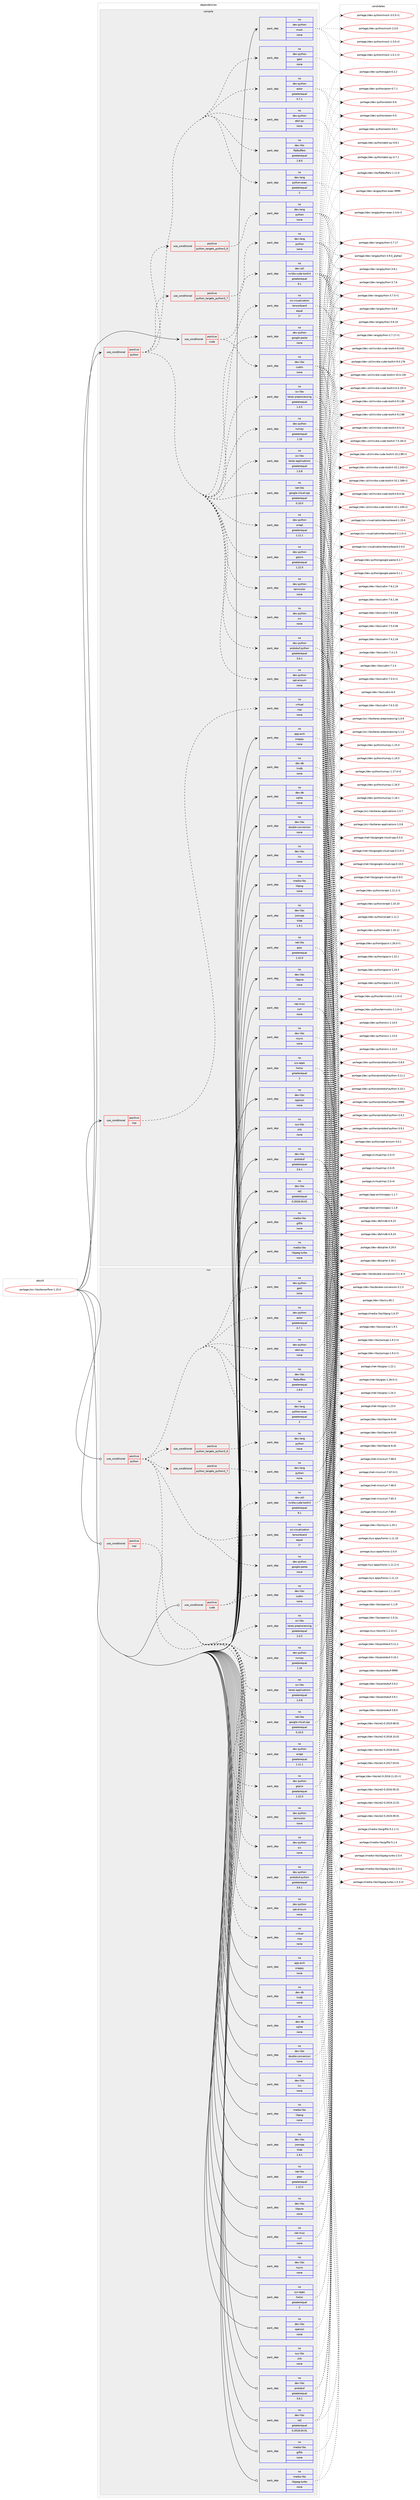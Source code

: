 digraph prolog {

# *************
# Graph options
# *************

newrank=true;
concentrate=true;
compound=true;
graph [rankdir=LR,fontname=Helvetica,fontsize=10,ranksep=1.5];#, ranksep=2.5, nodesep=0.2];
edge  [arrowhead=vee];
node  [fontname=Helvetica,fontsize=10];

# **********
# The ebuild
# **********

subgraph cluster_leftcol {
color=gray;
rank=same;
label=<<i>ebuild</i>>;
id [label="portage://sci-libs/tensorflow-1.15.0", color=red, width=4, href="../sci-libs/tensorflow-1.15.0.svg"];
}

# ****************
# The dependencies
# ****************

subgraph cluster_midcol {
color=gray;
label=<<i>dependencies</i>>;
subgraph cluster_compile {
fillcolor="#eeeeee";
style=filled;
label=<<i>compile</i>>;
subgraph cond17319 {
dependency87316 [label=<<TABLE BORDER="0" CELLBORDER="1" CELLSPACING="0" CELLPADDING="4"><TR><TD ROWSPAN="3" CELLPADDING="10">use_conditional</TD></TR><TR><TD>positive</TD></TR><TR><TD>cuda</TD></TR></TABLE>>, shape=none, color=red];
subgraph pack68517 {
dependency87317 [label=<<TABLE BORDER="0" CELLBORDER="1" CELLSPACING="0" CELLPADDING="4" WIDTH="220"><TR><TD ROWSPAN="6" CELLPADDING="30">pack_dep</TD></TR><TR><TD WIDTH="110">no</TD></TR><TR><TD>dev-util</TD></TR><TR><TD>nvidia-cuda-toolkit</TD></TR><TR><TD>greaterequal</TD></TR><TR><TD>9.1</TD></TR></TABLE>>, shape=none, color=blue];
}
dependency87316:e -> dependency87317:w [weight=20,style="dashed",arrowhead="vee"];
subgraph pack68518 {
dependency87318 [label=<<TABLE BORDER="0" CELLBORDER="1" CELLSPACING="0" CELLPADDING="4" WIDTH="220"><TR><TD ROWSPAN="6" CELLPADDING="30">pack_dep</TD></TR><TR><TD WIDTH="110">no</TD></TR><TR><TD>dev-libs</TD></TR><TR><TD>cudnn</TD></TR><TR><TD>none</TD></TR><TR><TD></TD></TR></TABLE>>, shape=none, color=blue];
}
dependency87316:e -> dependency87318:w [weight=20,style="dashed",arrowhead="vee"];
}
id:e -> dependency87316:w [weight=20,style="solid",arrowhead="vee"];
subgraph cond17320 {
dependency87319 [label=<<TABLE BORDER="0" CELLBORDER="1" CELLSPACING="0" CELLPADDING="4"><TR><TD ROWSPAN="3" CELLPADDING="10">use_conditional</TD></TR><TR><TD>positive</TD></TR><TR><TD>mpi</TD></TR></TABLE>>, shape=none, color=red];
subgraph pack68519 {
dependency87320 [label=<<TABLE BORDER="0" CELLBORDER="1" CELLSPACING="0" CELLPADDING="4" WIDTH="220"><TR><TD ROWSPAN="6" CELLPADDING="30">pack_dep</TD></TR><TR><TD WIDTH="110">no</TD></TR><TR><TD>virtual</TD></TR><TR><TD>mpi</TD></TR><TR><TD>none</TD></TR><TR><TD></TD></TR></TABLE>>, shape=none, color=blue];
}
dependency87319:e -> dependency87320:w [weight=20,style="dashed",arrowhead="vee"];
}
id:e -> dependency87319:w [weight=20,style="solid",arrowhead="vee"];
subgraph cond17321 {
dependency87321 [label=<<TABLE BORDER="0" CELLBORDER="1" CELLSPACING="0" CELLPADDING="4"><TR><TD ROWSPAN="3" CELLPADDING="10">use_conditional</TD></TR><TR><TD>positive</TD></TR><TR><TD>python</TD></TR></TABLE>>, shape=none, color=red];
subgraph cond17322 {
dependency87322 [label=<<TABLE BORDER="0" CELLBORDER="1" CELLSPACING="0" CELLPADDING="4"><TR><TD ROWSPAN="3" CELLPADDING="10">use_conditional</TD></TR><TR><TD>positive</TD></TR><TR><TD>python_targets_python3_6</TD></TR></TABLE>>, shape=none, color=red];
subgraph pack68520 {
dependency87323 [label=<<TABLE BORDER="0" CELLBORDER="1" CELLSPACING="0" CELLPADDING="4" WIDTH="220"><TR><TD ROWSPAN="6" CELLPADDING="30">pack_dep</TD></TR><TR><TD WIDTH="110">no</TD></TR><TR><TD>dev-lang</TD></TR><TR><TD>python</TD></TR><TR><TD>none</TD></TR><TR><TD></TD></TR></TABLE>>, shape=none, color=blue];
}
dependency87322:e -> dependency87323:w [weight=20,style="dashed",arrowhead="vee"];
}
dependency87321:e -> dependency87322:w [weight=20,style="dashed",arrowhead="vee"];
subgraph cond17323 {
dependency87324 [label=<<TABLE BORDER="0" CELLBORDER="1" CELLSPACING="0" CELLPADDING="4"><TR><TD ROWSPAN="3" CELLPADDING="10">use_conditional</TD></TR><TR><TD>positive</TD></TR><TR><TD>python_targets_python3_7</TD></TR></TABLE>>, shape=none, color=red];
subgraph pack68521 {
dependency87325 [label=<<TABLE BORDER="0" CELLBORDER="1" CELLSPACING="0" CELLPADDING="4" WIDTH="220"><TR><TD ROWSPAN="6" CELLPADDING="30">pack_dep</TD></TR><TR><TD WIDTH="110">no</TD></TR><TR><TD>dev-lang</TD></TR><TR><TD>python</TD></TR><TR><TD>none</TD></TR><TR><TD></TD></TR></TABLE>>, shape=none, color=blue];
}
dependency87324:e -> dependency87325:w [weight=20,style="dashed",arrowhead="vee"];
}
dependency87321:e -> dependency87324:w [weight=20,style="dashed",arrowhead="vee"];
subgraph pack68522 {
dependency87326 [label=<<TABLE BORDER="0" CELLBORDER="1" CELLSPACING="0" CELLPADDING="4" WIDTH="220"><TR><TD ROWSPAN="6" CELLPADDING="30">pack_dep</TD></TR><TR><TD WIDTH="110">no</TD></TR><TR><TD>dev-lang</TD></TR><TR><TD>python-exec</TD></TR><TR><TD>greaterequal</TD></TR><TR><TD>2</TD></TR></TABLE>>, shape=none, color=blue];
}
dependency87321:e -> dependency87326:w [weight=20,style="dashed",arrowhead="vee"];
subgraph pack68523 {
dependency87327 [label=<<TABLE BORDER="0" CELLBORDER="1" CELLSPACING="0" CELLPADDING="4" WIDTH="220"><TR><TD ROWSPAN="6" CELLPADDING="30">pack_dep</TD></TR><TR><TD WIDTH="110">no</TD></TR><TR><TD>dev-libs</TD></TR><TR><TD>flatbuffers</TD></TR><TR><TD>greaterequal</TD></TR><TR><TD>1.8.0</TD></TR></TABLE>>, shape=none, color=blue];
}
dependency87321:e -> dependency87327:w [weight=20,style="dashed",arrowhead="vee"];
subgraph pack68524 {
dependency87328 [label=<<TABLE BORDER="0" CELLBORDER="1" CELLSPACING="0" CELLPADDING="4" WIDTH="220"><TR><TD ROWSPAN="6" CELLPADDING="30">pack_dep</TD></TR><TR><TD WIDTH="110">no</TD></TR><TR><TD>dev-python</TD></TR><TR><TD>absl-py</TD></TR><TR><TD>none</TD></TR><TR><TD></TD></TR></TABLE>>, shape=none, color=blue];
}
dependency87321:e -> dependency87328:w [weight=20,style="dashed",arrowhead="vee"];
subgraph pack68525 {
dependency87329 [label=<<TABLE BORDER="0" CELLBORDER="1" CELLSPACING="0" CELLPADDING="4" WIDTH="220"><TR><TD ROWSPAN="6" CELLPADDING="30">pack_dep</TD></TR><TR><TD WIDTH="110">no</TD></TR><TR><TD>dev-python</TD></TR><TR><TD>astor</TD></TR><TR><TD>greaterequal</TD></TR><TR><TD>0.7.1</TD></TR></TABLE>>, shape=none, color=blue];
}
dependency87321:e -> dependency87329:w [weight=20,style="dashed",arrowhead="vee"];
subgraph pack68526 {
dependency87330 [label=<<TABLE BORDER="0" CELLBORDER="1" CELLSPACING="0" CELLPADDING="4" WIDTH="220"><TR><TD ROWSPAN="6" CELLPADDING="30">pack_dep</TD></TR><TR><TD WIDTH="110">no</TD></TR><TR><TD>dev-python</TD></TR><TR><TD>gast</TD></TR><TR><TD>none</TD></TR><TR><TD></TD></TR></TABLE>>, shape=none, color=blue];
}
dependency87321:e -> dependency87330:w [weight=20,style="dashed",arrowhead="vee"];
subgraph pack68527 {
dependency87331 [label=<<TABLE BORDER="0" CELLBORDER="1" CELLSPACING="0" CELLPADDING="4" WIDTH="220"><TR><TD ROWSPAN="6" CELLPADDING="30">pack_dep</TD></TR><TR><TD WIDTH="110">no</TD></TR><TR><TD>dev-python</TD></TR><TR><TD>numpy</TD></TR><TR><TD>greaterequal</TD></TR><TR><TD>1.16</TD></TR></TABLE>>, shape=none, color=blue];
}
dependency87321:e -> dependency87331:w [weight=20,style="dashed",arrowhead="vee"];
subgraph pack68528 {
dependency87332 [label=<<TABLE BORDER="0" CELLBORDER="1" CELLSPACING="0" CELLPADDING="4" WIDTH="220"><TR><TD ROWSPAN="6" CELLPADDING="30">pack_dep</TD></TR><TR><TD WIDTH="110">no</TD></TR><TR><TD>dev-python</TD></TR><TR><TD>google-pasta</TD></TR><TR><TD>none</TD></TR><TR><TD></TD></TR></TABLE>>, shape=none, color=blue];
}
dependency87321:e -> dependency87332:w [weight=20,style="dashed",arrowhead="vee"];
subgraph pack68529 {
dependency87333 [label=<<TABLE BORDER="0" CELLBORDER="1" CELLSPACING="0" CELLPADDING="4" WIDTH="220"><TR><TD ROWSPAN="6" CELLPADDING="30">pack_dep</TD></TR><TR><TD WIDTH="110">no</TD></TR><TR><TD>dev-python</TD></TR><TR><TD>opt-einsum</TD></TR><TR><TD>none</TD></TR><TR><TD></TD></TR></TABLE>>, shape=none, color=blue];
}
dependency87321:e -> dependency87333:w [weight=20,style="dashed",arrowhead="vee"];
subgraph pack68530 {
dependency87334 [label=<<TABLE BORDER="0" CELLBORDER="1" CELLSPACING="0" CELLPADDING="4" WIDTH="220"><TR><TD ROWSPAN="6" CELLPADDING="30">pack_dep</TD></TR><TR><TD WIDTH="110">no</TD></TR><TR><TD>dev-python</TD></TR><TR><TD>protobuf-python</TD></TR><TR><TD>greaterequal</TD></TR><TR><TD>3.6.1</TD></TR></TABLE>>, shape=none, color=blue];
}
dependency87321:e -> dependency87334:w [weight=20,style="dashed",arrowhead="vee"];
subgraph pack68531 {
dependency87335 [label=<<TABLE BORDER="0" CELLBORDER="1" CELLSPACING="0" CELLPADDING="4" WIDTH="220"><TR><TD ROWSPAN="6" CELLPADDING="30">pack_dep</TD></TR><TR><TD WIDTH="110">no</TD></TR><TR><TD>dev-python</TD></TR><TR><TD>six</TD></TR><TR><TD>none</TD></TR><TR><TD></TD></TR></TABLE>>, shape=none, color=blue];
}
dependency87321:e -> dependency87335:w [weight=20,style="dashed",arrowhead="vee"];
subgraph pack68532 {
dependency87336 [label=<<TABLE BORDER="0" CELLBORDER="1" CELLSPACING="0" CELLPADDING="4" WIDTH="220"><TR><TD ROWSPAN="6" CELLPADDING="30">pack_dep</TD></TR><TR><TD WIDTH="110">no</TD></TR><TR><TD>dev-python</TD></TR><TR><TD>termcolor</TD></TR><TR><TD>none</TD></TR><TR><TD></TD></TR></TABLE>>, shape=none, color=blue];
}
dependency87321:e -> dependency87336:w [weight=20,style="dashed",arrowhead="vee"];
subgraph pack68533 {
dependency87337 [label=<<TABLE BORDER="0" CELLBORDER="1" CELLSPACING="0" CELLPADDING="4" WIDTH="220"><TR><TD ROWSPAN="6" CELLPADDING="30">pack_dep</TD></TR><TR><TD WIDTH="110">no</TD></TR><TR><TD>dev-python</TD></TR><TR><TD>grpcio</TD></TR><TR><TD>greaterequal</TD></TR><TR><TD>1.22.0</TD></TR></TABLE>>, shape=none, color=blue];
}
dependency87321:e -> dependency87337:w [weight=20,style="dashed",arrowhead="vee"];
subgraph pack68534 {
dependency87338 [label=<<TABLE BORDER="0" CELLBORDER="1" CELLSPACING="0" CELLPADDING="4" WIDTH="220"><TR><TD ROWSPAN="6" CELLPADDING="30">pack_dep</TD></TR><TR><TD WIDTH="110">no</TD></TR><TR><TD>dev-python</TD></TR><TR><TD>wrapt</TD></TR><TR><TD>greaterequal</TD></TR><TR><TD>1.11.1</TD></TR></TABLE>>, shape=none, color=blue];
}
dependency87321:e -> dependency87338:w [weight=20,style="dashed",arrowhead="vee"];
subgraph pack68535 {
dependency87339 [label=<<TABLE BORDER="0" CELLBORDER="1" CELLSPACING="0" CELLPADDING="4" WIDTH="220"><TR><TD ROWSPAN="6" CELLPADDING="30">pack_dep</TD></TR><TR><TD WIDTH="110">no</TD></TR><TR><TD>net-libs</TD></TR><TR><TD>google-cloud-cpp</TD></TR><TR><TD>greaterequal</TD></TR><TR><TD>0.10.0</TD></TR></TABLE>>, shape=none, color=blue];
}
dependency87321:e -> dependency87339:w [weight=20,style="dashed",arrowhead="vee"];
subgraph pack68536 {
dependency87340 [label=<<TABLE BORDER="0" CELLBORDER="1" CELLSPACING="0" CELLPADDING="4" WIDTH="220"><TR><TD ROWSPAN="6" CELLPADDING="30">pack_dep</TD></TR><TR><TD WIDTH="110">no</TD></TR><TR><TD>sci-libs</TD></TR><TR><TD>keras-applications</TD></TR><TR><TD>greaterequal</TD></TR><TR><TD>1.0.8</TD></TR></TABLE>>, shape=none, color=blue];
}
dependency87321:e -> dependency87340:w [weight=20,style="dashed",arrowhead="vee"];
subgraph pack68537 {
dependency87341 [label=<<TABLE BORDER="0" CELLBORDER="1" CELLSPACING="0" CELLPADDING="4" WIDTH="220"><TR><TD ROWSPAN="6" CELLPADDING="30">pack_dep</TD></TR><TR><TD WIDTH="110">no</TD></TR><TR><TD>sci-libs</TD></TR><TR><TD>keras-preprocessing</TD></TR><TR><TD>greaterequal</TD></TR><TR><TD>1.0.5</TD></TR></TABLE>>, shape=none, color=blue];
}
dependency87321:e -> dependency87341:w [weight=20,style="dashed",arrowhead="vee"];
subgraph pack68538 {
dependency87342 [label=<<TABLE BORDER="0" CELLBORDER="1" CELLSPACING="0" CELLPADDING="4" WIDTH="220"><TR><TD ROWSPAN="6" CELLPADDING="30">pack_dep</TD></TR><TR><TD WIDTH="110">no</TD></TR><TR><TD>sci-visualization</TD></TR><TR><TD>tensorboard</TD></TR><TR><TD>equal</TD></TR><TR><TD>1*</TD></TR></TABLE>>, shape=none, color=blue];
}
dependency87321:e -> dependency87342:w [weight=20,style="dashed",arrowhead="vee"];
}
id:e -> dependency87321:w [weight=20,style="solid",arrowhead="vee"];
subgraph pack68539 {
dependency87343 [label=<<TABLE BORDER="0" CELLBORDER="1" CELLSPACING="0" CELLPADDING="4" WIDTH="220"><TR><TD ROWSPAN="6" CELLPADDING="30">pack_dep</TD></TR><TR><TD WIDTH="110">no</TD></TR><TR><TD>app-arch</TD></TR><TR><TD>snappy</TD></TR><TR><TD>none</TD></TR><TR><TD></TD></TR></TABLE>>, shape=none, color=blue];
}
id:e -> dependency87343:w [weight=20,style="solid",arrowhead="vee"];
subgraph pack68540 {
dependency87344 [label=<<TABLE BORDER="0" CELLBORDER="1" CELLSPACING="0" CELLPADDING="4" WIDTH="220"><TR><TD ROWSPAN="6" CELLPADDING="30">pack_dep</TD></TR><TR><TD WIDTH="110">no</TD></TR><TR><TD>dev-db</TD></TR><TR><TD>lmdb</TD></TR><TR><TD>none</TD></TR><TR><TD></TD></TR></TABLE>>, shape=none, color=blue];
}
id:e -> dependency87344:w [weight=20,style="solid",arrowhead="vee"];
subgraph pack68541 {
dependency87345 [label=<<TABLE BORDER="0" CELLBORDER="1" CELLSPACING="0" CELLPADDING="4" WIDTH="220"><TR><TD ROWSPAN="6" CELLPADDING="30">pack_dep</TD></TR><TR><TD WIDTH="110">no</TD></TR><TR><TD>dev-db</TD></TR><TR><TD>sqlite</TD></TR><TR><TD>none</TD></TR><TR><TD></TD></TR></TABLE>>, shape=none, color=blue];
}
id:e -> dependency87345:w [weight=20,style="solid",arrowhead="vee"];
subgraph pack68542 {
dependency87346 [label=<<TABLE BORDER="0" CELLBORDER="1" CELLSPACING="0" CELLPADDING="4" WIDTH="220"><TR><TD ROWSPAN="6" CELLPADDING="30">pack_dep</TD></TR><TR><TD WIDTH="110">no</TD></TR><TR><TD>dev-libs</TD></TR><TR><TD>double-conversion</TD></TR><TR><TD>none</TD></TR><TR><TD></TD></TR></TABLE>>, shape=none, color=blue];
}
id:e -> dependency87346:w [weight=20,style="solid",arrowhead="vee"];
subgraph pack68543 {
dependency87347 [label=<<TABLE BORDER="0" CELLBORDER="1" CELLSPACING="0" CELLPADDING="4" WIDTH="220"><TR><TD ROWSPAN="6" CELLPADDING="30">pack_dep</TD></TR><TR><TD WIDTH="110">no</TD></TR><TR><TD>dev-libs</TD></TR><TR><TD>icu</TD></TR><TR><TD>none</TD></TR><TR><TD></TD></TR></TABLE>>, shape=none, color=blue];
}
id:e -> dependency87347:w [weight=20,style="solid",arrowhead="vee"];
subgraph pack68544 {
dependency87348 [label=<<TABLE BORDER="0" CELLBORDER="1" CELLSPACING="0" CELLPADDING="4" WIDTH="220"><TR><TD ROWSPAN="6" CELLPADDING="30">pack_dep</TD></TR><TR><TD WIDTH="110">no</TD></TR><TR><TD>dev-libs</TD></TR><TR><TD>jsoncpp</TD></TR><TR><TD>tilde</TD></TR><TR><TD>1.9.1</TD></TR></TABLE>>, shape=none, color=blue];
}
id:e -> dependency87348:w [weight=20,style="solid",arrowhead="vee"];
subgraph pack68545 {
dependency87349 [label=<<TABLE BORDER="0" CELLBORDER="1" CELLSPACING="0" CELLPADDING="4" WIDTH="220"><TR><TD ROWSPAN="6" CELLPADDING="30">pack_dep</TD></TR><TR><TD WIDTH="110">no</TD></TR><TR><TD>dev-libs</TD></TR><TR><TD>libpcre</TD></TR><TR><TD>none</TD></TR><TR><TD></TD></TR></TABLE>>, shape=none, color=blue];
}
id:e -> dependency87349:w [weight=20,style="solid",arrowhead="vee"];
subgraph pack68546 {
dependency87350 [label=<<TABLE BORDER="0" CELLBORDER="1" CELLSPACING="0" CELLPADDING="4" WIDTH="220"><TR><TD ROWSPAN="6" CELLPADDING="30">pack_dep</TD></TR><TR><TD WIDTH="110">no</TD></TR><TR><TD>dev-libs</TD></TR><TR><TD>nsync</TD></TR><TR><TD>none</TD></TR><TR><TD></TD></TR></TABLE>>, shape=none, color=blue];
}
id:e -> dependency87350:w [weight=20,style="solid",arrowhead="vee"];
subgraph pack68547 {
dependency87351 [label=<<TABLE BORDER="0" CELLBORDER="1" CELLSPACING="0" CELLPADDING="4" WIDTH="220"><TR><TD ROWSPAN="6" CELLPADDING="30">pack_dep</TD></TR><TR><TD WIDTH="110">no</TD></TR><TR><TD>dev-libs</TD></TR><TR><TD>openssl</TD></TR><TR><TD>none</TD></TR><TR><TD></TD></TR></TABLE>>, shape=none, color=blue];
}
id:e -> dependency87351:w [weight=20,style="solid",arrowhead="vee"];
subgraph pack68548 {
dependency87352 [label=<<TABLE BORDER="0" CELLBORDER="1" CELLSPACING="0" CELLPADDING="4" WIDTH="220"><TR><TD ROWSPAN="6" CELLPADDING="30">pack_dep</TD></TR><TR><TD WIDTH="110">no</TD></TR><TR><TD>dev-libs</TD></TR><TR><TD>protobuf</TD></TR><TR><TD>greaterequal</TD></TR><TR><TD>3.6.1</TD></TR></TABLE>>, shape=none, color=blue];
}
id:e -> dependency87352:w [weight=20,style="solid",arrowhead="vee"];
subgraph pack68549 {
dependency87353 [label=<<TABLE BORDER="0" CELLBORDER="1" CELLSPACING="0" CELLPADDING="4" WIDTH="220"><TR><TD ROWSPAN="6" CELLPADDING="30">pack_dep</TD></TR><TR><TD WIDTH="110">no</TD></TR><TR><TD>dev-libs</TD></TR><TR><TD>re2</TD></TR><TR><TD>greaterequal</TD></TR><TR><TD>0.2018.04.01</TD></TR></TABLE>>, shape=none, color=blue];
}
id:e -> dependency87353:w [weight=20,style="solid",arrowhead="vee"];
subgraph pack68550 {
dependency87354 [label=<<TABLE BORDER="0" CELLBORDER="1" CELLSPACING="0" CELLPADDING="4" WIDTH="220"><TR><TD ROWSPAN="6" CELLPADDING="30">pack_dep</TD></TR><TR><TD WIDTH="110">no</TD></TR><TR><TD>dev-python</TD></TR><TR><TD>mock</TD></TR><TR><TD>none</TD></TR><TR><TD></TD></TR></TABLE>>, shape=none, color=blue];
}
id:e -> dependency87354:w [weight=20,style="solid",arrowhead="vee"];
subgraph pack68551 {
dependency87355 [label=<<TABLE BORDER="0" CELLBORDER="1" CELLSPACING="0" CELLPADDING="4" WIDTH="220"><TR><TD ROWSPAN="6" CELLPADDING="30">pack_dep</TD></TR><TR><TD WIDTH="110">no</TD></TR><TR><TD>media-libs</TD></TR><TR><TD>giflib</TD></TR><TR><TD>none</TD></TR><TR><TD></TD></TR></TABLE>>, shape=none, color=blue];
}
id:e -> dependency87355:w [weight=20,style="solid",arrowhead="vee"];
subgraph pack68552 {
dependency87356 [label=<<TABLE BORDER="0" CELLBORDER="1" CELLSPACING="0" CELLPADDING="4" WIDTH="220"><TR><TD ROWSPAN="6" CELLPADDING="30">pack_dep</TD></TR><TR><TD WIDTH="110">no</TD></TR><TR><TD>media-libs</TD></TR><TR><TD>libjpeg-turbo</TD></TR><TR><TD>none</TD></TR><TR><TD></TD></TR></TABLE>>, shape=none, color=blue];
}
id:e -> dependency87356:w [weight=20,style="solid",arrowhead="vee"];
subgraph pack68553 {
dependency87357 [label=<<TABLE BORDER="0" CELLBORDER="1" CELLSPACING="0" CELLPADDING="4" WIDTH="220"><TR><TD ROWSPAN="6" CELLPADDING="30">pack_dep</TD></TR><TR><TD WIDTH="110">no</TD></TR><TR><TD>media-libs</TD></TR><TR><TD>libpng</TD></TR><TR><TD>none</TD></TR><TR><TD></TD></TR></TABLE>>, shape=none, color=blue];
}
id:e -> dependency87357:w [weight=20,style="solid",arrowhead="vee"];
subgraph pack68554 {
dependency87358 [label=<<TABLE BORDER="0" CELLBORDER="1" CELLSPACING="0" CELLPADDING="4" WIDTH="220"><TR><TD ROWSPAN="6" CELLPADDING="30">pack_dep</TD></TR><TR><TD WIDTH="110">no</TD></TR><TR><TD>net-libs</TD></TR><TR><TD>grpc</TD></TR><TR><TD>greaterequal</TD></TR><TR><TD>1.22.0</TD></TR></TABLE>>, shape=none, color=blue];
}
id:e -> dependency87358:w [weight=20,style="solid",arrowhead="vee"];
subgraph pack68555 {
dependency87359 [label=<<TABLE BORDER="0" CELLBORDER="1" CELLSPACING="0" CELLPADDING="4" WIDTH="220"><TR><TD ROWSPAN="6" CELLPADDING="30">pack_dep</TD></TR><TR><TD WIDTH="110">no</TD></TR><TR><TD>net-misc</TD></TR><TR><TD>curl</TD></TR><TR><TD>none</TD></TR><TR><TD></TD></TR></TABLE>>, shape=none, color=blue];
}
id:e -> dependency87359:w [weight=20,style="solid",arrowhead="vee"];
subgraph pack68556 {
dependency87360 [label=<<TABLE BORDER="0" CELLBORDER="1" CELLSPACING="0" CELLPADDING="4" WIDTH="220"><TR><TD ROWSPAN="6" CELLPADDING="30">pack_dep</TD></TR><TR><TD WIDTH="110">no</TD></TR><TR><TD>sys-apps</TD></TR><TR><TD>hwloc</TD></TR><TR><TD>greaterequal</TD></TR><TR><TD>2</TD></TR></TABLE>>, shape=none, color=blue];
}
id:e -> dependency87360:w [weight=20,style="solid",arrowhead="vee"];
subgraph pack68557 {
dependency87361 [label=<<TABLE BORDER="0" CELLBORDER="1" CELLSPACING="0" CELLPADDING="4" WIDTH="220"><TR><TD ROWSPAN="6" CELLPADDING="30">pack_dep</TD></TR><TR><TD WIDTH="110">no</TD></TR><TR><TD>sys-libs</TD></TR><TR><TD>zlib</TD></TR><TR><TD>none</TD></TR><TR><TD></TD></TR></TABLE>>, shape=none, color=blue];
}
id:e -> dependency87361:w [weight=20,style="solid",arrowhead="vee"];
}
subgraph cluster_compileandrun {
fillcolor="#eeeeee";
style=filled;
label=<<i>compile and run</i>>;
}
subgraph cluster_run {
fillcolor="#eeeeee";
style=filled;
label=<<i>run</i>>;
subgraph cond17324 {
dependency87362 [label=<<TABLE BORDER="0" CELLBORDER="1" CELLSPACING="0" CELLPADDING="4"><TR><TD ROWSPAN="3" CELLPADDING="10">use_conditional</TD></TR><TR><TD>positive</TD></TR><TR><TD>cuda</TD></TR></TABLE>>, shape=none, color=red];
subgraph pack68558 {
dependency87363 [label=<<TABLE BORDER="0" CELLBORDER="1" CELLSPACING="0" CELLPADDING="4" WIDTH="220"><TR><TD ROWSPAN="6" CELLPADDING="30">pack_dep</TD></TR><TR><TD WIDTH="110">no</TD></TR><TR><TD>dev-util</TD></TR><TR><TD>nvidia-cuda-toolkit</TD></TR><TR><TD>greaterequal</TD></TR><TR><TD>9.1</TD></TR></TABLE>>, shape=none, color=blue];
}
dependency87362:e -> dependency87363:w [weight=20,style="dashed",arrowhead="vee"];
subgraph pack68559 {
dependency87364 [label=<<TABLE BORDER="0" CELLBORDER="1" CELLSPACING="0" CELLPADDING="4" WIDTH="220"><TR><TD ROWSPAN="6" CELLPADDING="30">pack_dep</TD></TR><TR><TD WIDTH="110">no</TD></TR><TR><TD>dev-libs</TD></TR><TR><TD>cudnn</TD></TR><TR><TD>none</TD></TR><TR><TD></TD></TR></TABLE>>, shape=none, color=blue];
}
dependency87362:e -> dependency87364:w [weight=20,style="dashed",arrowhead="vee"];
}
id:e -> dependency87362:w [weight=20,style="solid",arrowhead="odot"];
subgraph cond17325 {
dependency87365 [label=<<TABLE BORDER="0" CELLBORDER="1" CELLSPACING="0" CELLPADDING="4"><TR><TD ROWSPAN="3" CELLPADDING="10">use_conditional</TD></TR><TR><TD>positive</TD></TR><TR><TD>mpi</TD></TR></TABLE>>, shape=none, color=red];
subgraph pack68560 {
dependency87366 [label=<<TABLE BORDER="0" CELLBORDER="1" CELLSPACING="0" CELLPADDING="4" WIDTH="220"><TR><TD ROWSPAN="6" CELLPADDING="30">pack_dep</TD></TR><TR><TD WIDTH="110">no</TD></TR><TR><TD>virtual</TD></TR><TR><TD>mpi</TD></TR><TR><TD>none</TD></TR><TR><TD></TD></TR></TABLE>>, shape=none, color=blue];
}
dependency87365:e -> dependency87366:w [weight=20,style="dashed",arrowhead="vee"];
}
id:e -> dependency87365:w [weight=20,style="solid",arrowhead="odot"];
subgraph cond17326 {
dependency87367 [label=<<TABLE BORDER="0" CELLBORDER="1" CELLSPACING="0" CELLPADDING="4"><TR><TD ROWSPAN="3" CELLPADDING="10">use_conditional</TD></TR><TR><TD>positive</TD></TR><TR><TD>python</TD></TR></TABLE>>, shape=none, color=red];
subgraph cond17327 {
dependency87368 [label=<<TABLE BORDER="0" CELLBORDER="1" CELLSPACING="0" CELLPADDING="4"><TR><TD ROWSPAN="3" CELLPADDING="10">use_conditional</TD></TR><TR><TD>positive</TD></TR><TR><TD>python_targets_python3_6</TD></TR></TABLE>>, shape=none, color=red];
subgraph pack68561 {
dependency87369 [label=<<TABLE BORDER="0" CELLBORDER="1" CELLSPACING="0" CELLPADDING="4" WIDTH="220"><TR><TD ROWSPAN="6" CELLPADDING="30">pack_dep</TD></TR><TR><TD WIDTH="110">no</TD></TR><TR><TD>dev-lang</TD></TR><TR><TD>python</TD></TR><TR><TD>none</TD></TR><TR><TD></TD></TR></TABLE>>, shape=none, color=blue];
}
dependency87368:e -> dependency87369:w [weight=20,style="dashed",arrowhead="vee"];
}
dependency87367:e -> dependency87368:w [weight=20,style="dashed",arrowhead="vee"];
subgraph cond17328 {
dependency87370 [label=<<TABLE BORDER="0" CELLBORDER="1" CELLSPACING="0" CELLPADDING="4"><TR><TD ROWSPAN="3" CELLPADDING="10">use_conditional</TD></TR><TR><TD>positive</TD></TR><TR><TD>python_targets_python3_7</TD></TR></TABLE>>, shape=none, color=red];
subgraph pack68562 {
dependency87371 [label=<<TABLE BORDER="0" CELLBORDER="1" CELLSPACING="0" CELLPADDING="4" WIDTH="220"><TR><TD ROWSPAN="6" CELLPADDING="30">pack_dep</TD></TR><TR><TD WIDTH="110">no</TD></TR><TR><TD>dev-lang</TD></TR><TR><TD>python</TD></TR><TR><TD>none</TD></TR><TR><TD></TD></TR></TABLE>>, shape=none, color=blue];
}
dependency87370:e -> dependency87371:w [weight=20,style="dashed",arrowhead="vee"];
}
dependency87367:e -> dependency87370:w [weight=20,style="dashed",arrowhead="vee"];
subgraph pack68563 {
dependency87372 [label=<<TABLE BORDER="0" CELLBORDER="1" CELLSPACING="0" CELLPADDING="4" WIDTH="220"><TR><TD ROWSPAN="6" CELLPADDING="30">pack_dep</TD></TR><TR><TD WIDTH="110">no</TD></TR><TR><TD>dev-lang</TD></TR><TR><TD>python-exec</TD></TR><TR><TD>greaterequal</TD></TR><TR><TD>2</TD></TR></TABLE>>, shape=none, color=blue];
}
dependency87367:e -> dependency87372:w [weight=20,style="dashed",arrowhead="vee"];
subgraph pack68564 {
dependency87373 [label=<<TABLE BORDER="0" CELLBORDER="1" CELLSPACING="0" CELLPADDING="4" WIDTH="220"><TR><TD ROWSPAN="6" CELLPADDING="30">pack_dep</TD></TR><TR><TD WIDTH="110">no</TD></TR><TR><TD>dev-libs</TD></TR><TR><TD>flatbuffers</TD></TR><TR><TD>greaterequal</TD></TR><TR><TD>1.8.0</TD></TR></TABLE>>, shape=none, color=blue];
}
dependency87367:e -> dependency87373:w [weight=20,style="dashed",arrowhead="vee"];
subgraph pack68565 {
dependency87374 [label=<<TABLE BORDER="0" CELLBORDER="1" CELLSPACING="0" CELLPADDING="4" WIDTH="220"><TR><TD ROWSPAN="6" CELLPADDING="30">pack_dep</TD></TR><TR><TD WIDTH="110">no</TD></TR><TR><TD>dev-python</TD></TR><TR><TD>absl-py</TD></TR><TR><TD>none</TD></TR><TR><TD></TD></TR></TABLE>>, shape=none, color=blue];
}
dependency87367:e -> dependency87374:w [weight=20,style="dashed",arrowhead="vee"];
subgraph pack68566 {
dependency87375 [label=<<TABLE BORDER="0" CELLBORDER="1" CELLSPACING="0" CELLPADDING="4" WIDTH="220"><TR><TD ROWSPAN="6" CELLPADDING="30">pack_dep</TD></TR><TR><TD WIDTH="110">no</TD></TR><TR><TD>dev-python</TD></TR><TR><TD>astor</TD></TR><TR><TD>greaterequal</TD></TR><TR><TD>0.7.1</TD></TR></TABLE>>, shape=none, color=blue];
}
dependency87367:e -> dependency87375:w [weight=20,style="dashed",arrowhead="vee"];
subgraph pack68567 {
dependency87376 [label=<<TABLE BORDER="0" CELLBORDER="1" CELLSPACING="0" CELLPADDING="4" WIDTH="220"><TR><TD ROWSPAN="6" CELLPADDING="30">pack_dep</TD></TR><TR><TD WIDTH="110">no</TD></TR><TR><TD>dev-python</TD></TR><TR><TD>gast</TD></TR><TR><TD>none</TD></TR><TR><TD></TD></TR></TABLE>>, shape=none, color=blue];
}
dependency87367:e -> dependency87376:w [weight=20,style="dashed",arrowhead="vee"];
subgraph pack68568 {
dependency87377 [label=<<TABLE BORDER="0" CELLBORDER="1" CELLSPACING="0" CELLPADDING="4" WIDTH="220"><TR><TD ROWSPAN="6" CELLPADDING="30">pack_dep</TD></TR><TR><TD WIDTH="110">no</TD></TR><TR><TD>dev-python</TD></TR><TR><TD>numpy</TD></TR><TR><TD>greaterequal</TD></TR><TR><TD>1.16</TD></TR></TABLE>>, shape=none, color=blue];
}
dependency87367:e -> dependency87377:w [weight=20,style="dashed",arrowhead="vee"];
subgraph pack68569 {
dependency87378 [label=<<TABLE BORDER="0" CELLBORDER="1" CELLSPACING="0" CELLPADDING="4" WIDTH="220"><TR><TD ROWSPAN="6" CELLPADDING="30">pack_dep</TD></TR><TR><TD WIDTH="110">no</TD></TR><TR><TD>dev-python</TD></TR><TR><TD>google-pasta</TD></TR><TR><TD>none</TD></TR><TR><TD></TD></TR></TABLE>>, shape=none, color=blue];
}
dependency87367:e -> dependency87378:w [weight=20,style="dashed",arrowhead="vee"];
subgraph pack68570 {
dependency87379 [label=<<TABLE BORDER="0" CELLBORDER="1" CELLSPACING="0" CELLPADDING="4" WIDTH="220"><TR><TD ROWSPAN="6" CELLPADDING="30">pack_dep</TD></TR><TR><TD WIDTH="110">no</TD></TR><TR><TD>dev-python</TD></TR><TR><TD>opt-einsum</TD></TR><TR><TD>none</TD></TR><TR><TD></TD></TR></TABLE>>, shape=none, color=blue];
}
dependency87367:e -> dependency87379:w [weight=20,style="dashed",arrowhead="vee"];
subgraph pack68571 {
dependency87380 [label=<<TABLE BORDER="0" CELLBORDER="1" CELLSPACING="0" CELLPADDING="4" WIDTH="220"><TR><TD ROWSPAN="6" CELLPADDING="30">pack_dep</TD></TR><TR><TD WIDTH="110">no</TD></TR><TR><TD>dev-python</TD></TR><TR><TD>protobuf-python</TD></TR><TR><TD>greaterequal</TD></TR><TR><TD>3.6.1</TD></TR></TABLE>>, shape=none, color=blue];
}
dependency87367:e -> dependency87380:w [weight=20,style="dashed",arrowhead="vee"];
subgraph pack68572 {
dependency87381 [label=<<TABLE BORDER="0" CELLBORDER="1" CELLSPACING="0" CELLPADDING="4" WIDTH="220"><TR><TD ROWSPAN="6" CELLPADDING="30">pack_dep</TD></TR><TR><TD WIDTH="110">no</TD></TR><TR><TD>dev-python</TD></TR><TR><TD>six</TD></TR><TR><TD>none</TD></TR><TR><TD></TD></TR></TABLE>>, shape=none, color=blue];
}
dependency87367:e -> dependency87381:w [weight=20,style="dashed",arrowhead="vee"];
subgraph pack68573 {
dependency87382 [label=<<TABLE BORDER="0" CELLBORDER="1" CELLSPACING="0" CELLPADDING="4" WIDTH="220"><TR><TD ROWSPAN="6" CELLPADDING="30">pack_dep</TD></TR><TR><TD WIDTH="110">no</TD></TR><TR><TD>dev-python</TD></TR><TR><TD>termcolor</TD></TR><TR><TD>none</TD></TR><TR><TD></TD></TR></TABLE>>, shape=none, color=blue];
}
dependency87367:e -> dependency87382:w [weight=20,style="dashed",arrowhead="vee"];
subgraph pack68574 {
dependency87383 [label=<<TABLE BORDER="0" CELLBORDER="1" CELLSPACING="0" CELLPADDING="4" WIDTH="220"><TR><TD ROWSPAN="6" CELLPADDING="30">pack_dep</TD></TR><TR><TD WIDTH="110">no</TD></TR><TR><TD>dev-python</TD></TR><TR><TD>grpcio</TD></TR><TR><TD>greaterequal</TD></TR><TR><TD>1.22.0</TD></TR></TABLE>>, shape=none, color=blue];
}
dependency87367:e -> dependency87383:w [weight=20,style="dashed",arrowhead="vee"];
subgraph pack68575 {
dependency87384 [label=<<TABLE BORDER="0" CELLBORDER="1" CELLSPACING="0" CELLPADDING="4" WIDTH="220"><TR><TD ROWSPAN="6" CELLPADDING="30">pack_dep</TD></TR><TR><TD WIDTH="110">no</TD></TR><TR><TD>dev-python</TD></TR><TR><TD>wrapt</TD></TR><TR><TD>greaterequal</TD></TR><TR><TD>1.11.1</TD></TR></TABLE>>, shape=none, color=blue];
}
dependency87367:e -> dependency87384:w [weight=20,style="dashed",arrowhead="vee"];
subgraph pack68576 {
dependency87385 [label=<<TABLE BORDER="0" CELLBORDER="1" CELLSPACING="0" CELLPADDING="4" WIDTH="220"><TR><TD ROWSPAN="6" CELLPADDING="30">pack_dep</TD></TR><TR><TD WIDTH="110">no</TD></TR><TR><TD>net-libs</TD></TR><TR><TD>google-cloud-cpp</TD></TR><TR><TD>greaterequal</TD></TR><TR><TD>0.10.0</TD></TR></TABLE>>, shape=none, color=blue];
}
dependency87367:e -> dependency87385:w [weight=20,style="dashed",arrowhead="vee"];
subgraph pack68577 {
dependency87386 [label=<<TABLE BORDER="0" CELLBORDER="1" CELLSPACING="0" CELLPADDING="4" WIDTH="220"><TR><TD ROWSPAN="6" CELLPADDING="30">pack_dep</TD></TR><TR><TD WIDTH="110">no</TD></TR><TR><TD>sci-libs</TD></TR><TR><TD>keras-applications</TD></TR><TR><TD>greaterequal</TD></TR><TR><TD>1.0.8</TD></TR></TABLE>>, shape=none, color=blue];
}
dependency87367:e -> dependency87386:w [weight=20,style="dashed",arrowhead="vee"];
subgraph pack68578 {
dependency87387 [label=<<TABLE BORDER="0" CELLBORDER="1" CELLSPACING="0" CELLPADDING="4" WIDTH="220"><TR><TD ROWSPAN="6" CELLPADDING="30">pack_dep</TD></TR><TR><TD WIDTH="110">no</TD></TR><TR><TD>sci-libs</TD></TR><TR><TD>keras-preprocessing</TD></TR><TR><TD>greaterequal</TD></TR><TR><TD>1.0.5</TD></TR></TABLE>>, shape=none, color=blue];
}
dependency87367:e -> dependency87387:w [weight=20,style="dashed",arrowhead="vee"];
subgraph pack68579 {
dependency87388 [label=<<TABLE BORDER="0" CELLBORDER="1" CELLSPACING="0" CELLPADDING="4" WIDTH="220"><TR><TD ROWSPAN="6" CELLPADDING="30">pack_dep</TD></TR><TR><TD WIDTH="110">no</TD></TR><TR><TD>sci-visualization</TD></TR><TR><TD>tensorboard</TD></TR><TR><TD>equal</TD></TR><TR><TD>1*</TD></TR></TABLE>>, shape=none, color=blue];
}
dependency87367:e -> dependency87388:w [weight=20,style="dashed",arrowhead="vee"];
}
id:e -> dependency87367:w [weight=20,style="solid",arrowhead="odot"];
subgraph pack68580 {
dependency87389 [label=<<TABLE BORDER="0" CELLBORDER="1" CELLSPACING="0" CELLPADDING="4" WIDTH="220"><TR><TD ROWSPAN="6" CELLPADDING="30">pack_dep</TD></TR><TR><TD WIDTH="110">no</TD></TR><TR><TD>app-arch</TD></TR><TR><TD>snappy</TD></TR><TR><TD>none</TD></TR><TR><TD></TD></TR></TABLE>>, shape=none, color=blue];
}
id:e -> dependency87389:w [weight=20,style="solid",arrowhead="odot"];
subgraph pack68581 {
dependency87390 [label=<<TABLE BORDER="0" CELLBORDER="1" CELLSPACING="0" CELLPADDING="4" WIDTH="220"><TR><TD ROWSPAN="6" CELLPADDING="30">pack_dep</TD></TR><TR><TD WIDTH="110">no</TD></TR><TR><TD>dev-db</TD></TR><TR><TD>lmdb</TD></TR><TR><TD>none</TD></TR><TR><TD></TD></TR></TABLE>>, shape=none, color=blue];
}
id:e -> dependency87390:w [weight=20,style="solid",arrowhead="odot"];
subgraph pack68582 {
dependency87391 [label=<<TABLE BORDER="0" CELLBORDER="1" CELLSPACING="0" CELLPADDING="4" WIDTH="220"><TR><TD ROWSPAN="6" CELLPADDING="30">pack_dep</TD></TR><TR><TD WIDTH="110">no</TD></TR><TR><TD>dev-db</TD></TR><TR><TD>sqlite</TD></TR><TR><TD>none</TD></TR><TR><TD></TD></TR></TABLE>>, shape=none, color=blue];
}
id:e -> dependency87391:w [weight=20,style="solid",arrowhead="odot"];
subgraph pack68583 {
dependency87392 [label=<<TABLE BORDER="0" CELLBORDER="1" CELLSPACING="0" CELLPADDING="4" WIDTH="220"><TR><TD ROWSPAN="6" CELLPADDING="30">pack_dep</TD></TR><TR><TD WIDTH="110">no</TD></TR><TR><TD>dev-libs</TD></TR><TR><TD>double-conversion</TD></TR><TR><TD>none</TD></TR><TR><TD></TD></TR></TABLE>>, shape=none, color=blue];
}
id:e -> dependency87392:w [weight=20,style="solid",arrowhead="odot"];
subgraph pack68584 {
dependency87393 [label=<<TABLE BORDER="0" CELLBORDER="1" CELLSPACING="0" CELLPADDING="4" WIDTH="220"><TR><TD ROWSPAN="6" CELLPADDING="30">pack_dep</TD></TR><TR><TD WIDTH="110">no</TD></TR><TR><TD>dev-libs</TD></TR><TR><TD>icu</TD></TR><TR><TD>none</TD></TR><TR><TD></TD></TR></TABLE>>, shape=none, color=blue];
}
id:e -> dependency87393:w [weight=20,style="solid",arrowhead="odot"];
subgraph pack68585 {
dependency87394 [label=<<TABLE BORDER="0" CELLBORDER="1" CELLSPACING="0" CELLPADDING="4" WIDTH="220"><TR><TD ROWSPAN="6" CELLPADDING="30">pack_dep</TD></TR><TR><TD WIDTH="110">no</TD></TR><TR><TD>dev-libs</TD></TR><TR><TD>jsoncpp</TD></TR><TR><TD>tilde</TD></TR><TR><TD>1.9.1</TD></TR></TABLE>>, shape=none, color=blue];
}
id:e -> dependency87394:w [weight=20,style="solid",arrowhead="odot"];
subgraph pack68586 {
dependency87395 [label=<<TABLE BORDER="0" CELLBORDER="1" CELLSPACING="0" CELLPADDING="4" WIDTH="220"><TR><TD ROWSPAN="6" CELLPADDING="30">pack_dep</TD></TR><TR><TD WIDTH="110">no</TD></TR><TR><TD>dev-libs</TD></TR><TR><TD>libpcre</TD></TR><TR><TD>none</TD></TR><TR><TD></TD></TR></TABLE>>, shape=none, color=blue];
}
id:e -> dependency87395:w [weight=20,style="solid",arrowhead="odot"];
subgraph pack68587 {
dependency87396 [label=<<TABLE BORDER="0" CELLBORDER="1" CELLSPACING="0" CELLPADDING="4" WIDTH="220"><TR><TD ROWSPAN="6" CELLPADDING="30">pack_dep</TD></TR><TR><TD WIDTH="110">no</TD></TR><TR><TD>dev-libs</TD></TR><TR><TD>nsync</TD></TR><TR><TD>none</TD></TR><TR><TD></TD></TR></TABLE>>, shape=none, color=blue];
}
id:e -> dependency87396:w [weight=20,style="solid",arrowhead="odot"];
subgraph pack68588 {
dependency87397 [label=<<TABLE BORDER="0" CELLBORDER="1" CELLSPACING="0" CELLPADDING="4" WIDTH="220"><TR><TD ROWSPAN="6" CELLPADDING="30">pack_dep</TD></TR><TR><TD WIDTH="110">no</TD></TR><TR><TD>dev-libs</TD></TR><TR><TD>openssl</TD></TR><TR><TD>none</TD></TR><TR><TD></TD></TR></TABLE>>, shape=none, color=blue];
}
id:e -> dependency87397:w [weight=20,style="solid",arrowhead="odot"];
subgraph pack68589 {
dependency87398 [label=<<TABLE BORDER="0" CELLBORDER="1" CELLSPACING="0" CELLPADDING="4" WIDTH="220"><TR><TD ROWSPAN="6" CELLPADDING="30">pack_dep</TD></TR><TR><TD WIDTH="110">no</TD></TR><TR><TD>dev-libs</TD></TR><TR><TD>protobuf</TD></TR><TR><TD>greaterequal</TD></TR><TR><TD>3.6.1</TD></TR></TABLE>>, shape=none, color=blue];
}
id:e -> dependency87398:w [weight=20,style="solid",arrowhead="odot"];
subgraph pack68590 {
dependency87399 [label=<<TABLE BORDER="0" CELLBORDER="1" CELLSPACING="0" CELLPADDING="4" WIDTH="220"><TR><TD ROWSPAN="6" CELLPADDING="30">pack_dep</TD></TR><TR><TD WIDTH="110">no</TD></TR><TR><TD>dev-libs</TD></TR><TR><TD>re2</TD></TR><TR><TD>greaterequal</TD></TR><TR><TD>0.2018.04.01</TD></TR></TABLE>>, shape=none, color=blue];
}
id:e -> dependency87399:w [weight=20,style="solid",arrowhead="odot"];
subgraph pack68591 {
dependency87400 [label=<<TABLE BORDER="0" CELLBORDER="1" CELLSPACING="0" CELLPADDING="4" WIDTH="220"><TR><TD ROWSPAN="6" CELLPADDING="30">pack_dep</TD></TR><TR><TD WIDTH="110">no</TD></TR><TR><TD>media-libs</TD></TR><TR><TD>giflib</TD></TR><TR><TD>none</TD></TR><TR><TD></TD></TR></TABLE>>, shape=none, color=blue];
}
id:e -> dependency87400:w [weight=20,style="solid",arrowhead="odot"];
subgraph pack68592 {
dependency87401 [label=<<TABLE BORDER="0" CELLBORDER="1" CELLSPACING="0" CELLPADDING="4" WIDTH="220"><TR><TD ROWSPAN="6" CELLPADDING="30">pack_dep</TD></TR><TR><TD WIDTH="110">no</TD></TR><TR><TD>media-libs</TD></TR><TR><TD>libjpeg-turbo</TD></TR><TR><TD>none</TD></TR><TR><TD></TD></TR></TABLE>>, shape=none, color=blue];
}
id:e -> dependency87401:w [weight=20,style="solid",arrowhead="odot"];
subgraph pack68593 {
dependency87402 [label=<<TABLE BORDER="0" CELLBORDER="1" CELLSPACING="0" CELLPADDING="4" WIDTH="220"><TR><TD ROWSPAN="6" CELLPADDING="30">pack_dep</TD></TR><TR><TD WIDTH="110">no</TD></TR><TR><TD>media-libs</TD></TR><TR><TD>libpng</TD></TR><TR><TD>none</TD></TR><TR><TD></TD></TR></TABLE>>, shape=none, color=blue];
}
id:e -> dependency87402:w [weight=20,style="solid",arrowhead="odot"];
subgraph pack68594 {
dependency87403 [label=<<TABLE BORDER="0" CELLBORDER="1" CELLSPACING="0" CELLPADDING="4" WIDTH="220"><TR><TD ROWSPAN="6" CELLPADDING="30">pack_dep</TD></TR><TR><TD WIDTH="110">no</TD></TR><TR><TD>net-libs</TD></TR><TR><TD>grpc</TD></TR><TR><TD>greaterequal</TD></TR><TR><TD>1.22.0</TD></TR></TABLE>>, shape=none, color=blue];
}
id:e -> dependency87403:w [weight=20,style="solid",arrowhead="odot"];
subgraph pack68595 {
dependency87404 [label=<<TABLE BORDER="0" CELLBORDER="1" CELLSPACING="0" CELLPADDING="4" WIDTH="220"><TR><TD ROWSPAN="6" CELLPADDING="30">pack_dep</TD></TR><TR><TD WIDTH="110">no</TD></TR><TR><TD>net-misc</TD></TR><TR><TD>curl</TD></TR><TR><TD>none</TD></TR><TR><TD></TD></TR></TABLE>>, shape=none, color=blue];
}
id:e -> dependency87404:w [weight=20,style="solid",arrowhead="odot"];
subgraph pack68596 {
dependency87405 [label=<<TABLE BORDER="0" CELLBORDER="1" CELLSPACING="0" CELLPADDING="4" WIDTH="220"><TR><TD ROWSPAN="6" CELLPADDING="30">pack_dep</TD></TR><TR><TD WIDTH="110">no</TD></TR><TR><TD>sys-apps</TD></TR><TR><TD>hwloc</TD></TR><TR><TD>greaterequal</TD></TR><TR><TD>2</TD></TR></TABLE>>, shape=none, color=blue];
}
id:e -> dependency87405:w [weight=20,style="solid",arrowhead="odot"];
subgraph pack68597 {
dependency87406 [label=<<TABLE BORDER="0" CELLBORDER="1" CELLSPACING="0" CELLPADDING="4" WIDTH="220"><TR><TD ROWSPAN="6" CELLPADDING="30">pack_dep</TD></TR><TR><TD WIDTH="110">no</TD></TR><TR><TD>sys-libs</TD></TR><TR><TD>zlib</TD></TR><TR><TD>none</TD></TR><TR><TD></TD></TR></TABLE>>, shape=none, color=blue];
}
id:e -> dependency87406:w [weight=20,style="solid",arrowhead="odot"];
}
}

# **************
# The candidates
# **************

subgraph cluster_choices {
rank=same;
color=gray;
label=<<i>candidates</i>>;

subgraph choice68517 {
color=black;
nodesep=1;
choice1001011184511711610510847110118105100105974599117100974511611111110810710511645574650465656 [label="portage://dev-util/nvidia-cuda-toolkit-9.2.88", color=red, width=4,href="../dev-util/nvidia-cuda-toolkit-9.2.88.svg"];
choice1001011184511711610510847110118105100105974599117100974511611111110810710511645574649465653 [label="portage://dev-util/nvidia-cuda-toolkit-9.1.85", color=red, width=4,href="../dev-util/nvidia-cuda-toolkit-9.1.85.svg"];
choice100101118451171161051084711011810510010597459911710097451161111111081071051164557464846495554 [label="portage://dev-util/nvidia-cuda-toolkit-9.0.176", color=red, width=4,href="../dev-util/nvidia-cuda-toolkit-9.0.176.svg"];
choice1001011184511711610510847110118105100105974599117100974511611111110810710511645564648465449 [label="portage://dev-util/nvidia-cuda-toolkit-8.0.61", color=red, width=4,href="../dev-util/nvidia-cuda-toolkit-8.0.61.svg"];
choice1001011184511711610510847110118105100105974599117100974511611111110810710511645564648465252 [label="portage://dev-util/nvidia-cuda-toolkit-8.0.44", color=red, width=4,href="../dev-util/nvidia-cuda-toolkit-8.0.44.svg"];
choice10010111845117116105108471101181051001059745991171009745116111111108107105116455546534649564511450 [label="portage://dev-util/nvidia-cuda-toolkit-7.5.18-r2", color=red, width=4,href="../dev-util/nvidia-cuda-toolkit-7.5.18-r2.svg"];
choice10010111845117116105108471101181051001059745991171009745116111111108107105116455446534649574511449 [label="portage://dev-util/nvidia-cuda-toolkit-6.5.19-r1", color=red, width=4,href="../dev-util/nvidia-cuda-toolkit-6.5.19-r1.svg"];
choice1001011184511711610510847110118105100105974599117100974511611111110810710511645544653464952 [label="portage://dev-util/nvidia-cuda-toolkit-6.5.14", color=red, width=4,href="../dev-util/nvidia-cuda-toolkit-6.5.14.svg"];
choice1001011184511711610510847110118105100105974599117100974511611111110810710511645494846504656574511449 [label="portage://dev-util/nvidia-cuda-toolkit-10.2.89-r1", color=red, width=4,href="../dev-util/nvidia-cuda-toolkit-10.2.89-r1.svg"];
choice100101118451171161051084711011810510010597459911710097451161111111081071051164549484649465052514511450 [label="portage://dev-util/nvidia-cuda-toolkit-10.1.243-r2", color=red, width=4,href="../dev-util/nvidia-cuda-toolkit-10.1.243-r2.svg"];
choice100101118451171161051084711011810510010597459911710097451161111111081071051164549484649464954564511449 [label="portage://dev-util/nvidia-cuda-toolkit-10.1.168-r1", color=red, width=4,href="../dev-util/nvidia-cuda-toolkit-10.1.168-r1.svg"];
choice100101118451171161051084711011810510010597459911710097451161111111081071051164549484649464948534511450 [label="portage://dev-util/nvidia-cuda-toolkit-10.1.105-r2", color=red, width=4,href="../dev-util/nvidia-cuda-toolkit-10.1.105-r2.svg"];
choice10010111845117116105108471101181051001059745991171009745116111111108107105116454948464846495148 [label="portage://dev-util/nvidia-cuda-toolkit-10.0.130", color=red, width=4,href="../dev-util/nvidia-cuda-toolkit-10.0.130.svg"];
dependency87317:e -> choice1001011184511711610510847110118105100105974599117100974511611111110810710511645574650465656:w [style=dotted,weight="100"];
dependency87317:e -> choice1001011184511711610510847110118105100105974599117100974511611111110810710511645574649465653:w [style=dotted,weight="100"];
dependency87317:e -> choice100101118451171161051084711011810510010597459911710097451161111111081071051164557464846495554:w [style=dotted,weight="100"];
dependency87317:e -> choice1001011184511711610510847110118105100105974599117100974511611111110810710511645564648465449:w [style=dotted,weight="100"];
dependency87317:e -> choice1001011184511711610510847110118105100105974599117100974511611111110810710511645564648465252:w [style=dotted,weight="100"];
dependency87317:e -> choice10010111845117116105108471101181051001059745991171009745116111111108107105116455546534649564511450:w [style=dotted,weight="100"];
dependency87317:e -> choice10010111845117116105108471101181051001059745991171009745116111111108107105116455446534649574511449:w [style=dotted,weight="100"];
dependency87317:e -> choice1001011184511711610510847110118105100105974599117100974511611111110810710511645544653464952:w [style=dotted,weight="100"];
dependency87317:e -> choice1001011184511711610510847110118105100105974599117100974511611111110810710511645494846504656574511449:w [style=dotted,weight="100"];
dependency87317:e -> choice100101118451171161051084711011810510010597459911710097451161111111081071051164549484649465052514511450:w [style=dotted,weight="100"];
dependency87317:e -> choice100101118451171161051084711011810510010597459911710097451161111111081071051164549484649464954564511449:w [style=dotted,weight="100"];
dependency87317:e -> choice100101118451171161051084711011810510010597459911710097451161111111081071051164549484649464948534511450:w [style=dotted,weight="100"];
dependency87317:e -> choice10010111845117116105108471101181051001059745991171009745116111111108107105116454948464846495148:w [style=dotted,weight="100"];
}
subgraph choice68518 {
color=black;
nodesep=1;
choice10010111845108105981154799117100110110455546544653465150 [label="portage://dev-libs/cudnn-7.6.5.32", color=red, width=4,href="../dev-libs/cudnn-7.6.5.32.svg"];
choice10010111845108105981154799117100110110455546544650465052 [label="portage://dev-libs/cudnn-7.6.2.24", color=red, width=4,href="../dev-libs/cudnn-7.6.2.24.svg"];
choice10010111845108105981154799117100110110455546544649465152 [label="portage://dev-libs/cudnn-7.6.1.34", color=red, width=4,href="../dev-libs/cudnn-7.6.1.34.svg"];
choice10010111845108105981154799117100110110455546544648465452 [label="portage://dev-libs/cudnn-7.6.0.64", color=red, width=4,href="../dev-libs/cudnn-7.6.0.64.svg"];
choice10010111845108105981154799117100110110455546534648465354 [label="portage://dev-libs/cudnn-7.5.0.56", color=red, width=4,href="../dev-libs/cudnn-7.5.0.56.svg"];
choice10010111845108105981154799117100110110455546524650465052 [label="portage://dev-libs/cudnn-7.4.2.24", color=red, width=4,href="../dev-libs/cudnn-7.4.2.24.svg"];
choice100101118451081059811547991171001101104555465246494653 [label="portage://dev-libs/cudnn-7.4.1.5", color=red, width=4,href="../dev-libs/cudnn-7.4.1.5.svg"];
choice10010111845108105981154799117100110110455546494652 [label="portage://dev-libs/cudnn-7.1.4", color=red, width=4,href="../dev-libs/cudnn-7.1.4.svg"];
choice100101118451081059811547991171001101104555464846534511449 [label="portage://dev-libs/cudnn-7.0.5-r1", color=red, width=4,href="../dev-libs/cudnn-7.0.5-r1.svg"];
choice1001011184510810598115479911710011011045544648 [label="portage://dev-libs/cudnn-6.0", color=red, width=4,href="../dev-libs/cudnn-6.0.svg"];
dependency87318:e -> choice10010111845108105981154799117100110110455546544653465150:w [style=dotted,weight="100"];
dependency87318:e -> choice10010111845108105981154799117100110110455546544650465052:w [style=dotted,weight="100"];
dependency87318:e -> choice10010111845108105981154799117100110110455546544649465152:w [style=dotted,weight="100"];
dependency87318:e -> choice10010111845108105981154799117100110110455546544648465452:w [style=dotted,weight="100"];
dependency87318:e -> choice10010111845108105981154799117100110110455546534648465354:w [style=dotted,weight="100"];
dependency87318:e -> choice10010111845108105981154799117100110110455546524650465052:w [style=dotted,weight="100"];
dependency87318:e -> choice100101118451081059811547991171001101104555465246494653:w [style=dotted,weight="100"];
dependency87318:e -> choice10010111845108105981154799117100110110455546494652:w [style=dotted,weight="100"];
dependency87318:e -> choice100101118451081059811547991171001101104555464846534511449:w [style=dotted,weight="100"];
dependency87318:e -> choice1001011184510810598115479911710011011045544648:w [style=dotted,weight="100"];
}
subgraph choice68519 {
color=black;
nodesep=1;
choice1181051141161179710847109112105455046484511453 [label="portage://virtual/mpi-2.0-r5", color=red, width=4,href="../virtual/mpi-2.0-r5.svg"];
choice1181051141161179710847109112105455046484511452 [label="portage://virtual/mpi-2.0-r4", color=red, width=4,href="../virtual/mpi-2.0-r4.svg"];
choice1181051141161179710847109112105455046484511451 [label="portage://virtual/mpi-2.0-r3", color=red, width=4,href="../virtual/mpi-2.0-r3.svg"];
dependency87320:e -> choice1181051141161179710847109112105455046484511453:w [style=dotted,weight="100"];
dependency87320:e -> choice1181051141161179710847109112105455046484511452:w [style=dotted,weight="100"];
dependency87320:e -> choice1181051141161179710847109112105455046484511451:w [style=dotted,weight="100"];
}
subgraph choice68520 {
color=black;
nodesep=1;
choice10010111845108971101034711212111610411111045514657464895971081121049750 [label="portage://dev-lang/python-3.9.0_alpha2", color=red, width=4,href="../dev-lang/python-3.9.0_alpha2.svg"];
choice100101118451089711010347112121116104111110455146564649 [label="portage://dev-lang/python-3.8.1", color=red, width=4,href="../dev-lang/python-3.8.1.svg"];
choice100101118451089711010347112121116104111110455146554654 [label="portage://dev-lang/python-3.7.6", color=red, width=4,href="../dev-lang/python-3.7.6.svg"];
choice1001011184510897110103471121211161041111104551465546534511449 [label="portage://dev-lang/python-3.7.5-r1", color=red, width=4,href="../dev-lang/python-3.7.5-r1.svg"];
choice100101118451089711010347112121116104111110455146544657 [label="portage://dev-lang/python-3.6.9", color=red, width=4,href="../dev-lang/python-3.6.9.svg"];
choice10010111845108971101034711212111610411111045514654464948 [label="portage://dev-lang/python-3.6.10", color=red, width=4,href="../dev-lang/python-3.6.10.svg"];
choice100101118451089711010347112121116104111110455046554649554511449 [label="portage://dev-lang/python-2.7.17-r1", color=red, width=4,href="../dev-lang/python-2.7.17-r1.svg"];
choice10010111845108971101034711212111610411111045504655464955 [label="portage://dev-lang/python-2.7.17", color=red, width=4,href="../dev-lang/python-2.7.17.svg"];
dependency87323:e -> choice10010111845108971101034711212111610411111045514657464895971081121049750:w [style=dotted,weight="100"];
dependency87323:e -> choice100101118451089711010347112121116104111110455146564649:w [style=dotted,weight="100"];
dependency87323:e -> choice100101118451089711010347112121116104111110455146554654:w [style=dotted,weight="100"];
dependency87323:e -> choice1001011184510897110103471121211161041111104551465546534511449:w [style=dotted,weight="100"];
dependency87323:e -> choice100101118451089711010347112121116104111110455146544657:w [style=dotted,weight="100"];
dependency87323:e -> choice10010111845108971101034711212111610411111045514654464948:w [style=dotted,weight="100"];
dependency87323:e -> choice100101118451089711010347112121116104111110455046554649554511449:w [style=dotted,weight="100"];
dependency87323:e -> choice10010111845108971101034711212111610411111045504655464955:w [style=dotted,weight="100"];
}
subgraph choice68521 {
color=black;
nodesep=1;
choice10010111845108971101034711212111610411111045514657464895971081121049750 [label="portage://dev-lang/python-3.9.0_alpha2", color=red, width=4,href="../dev-lang/python-3.9.0_alpha2.svg"];
choice100101118451089711010347112121116104111110455146564649 [label="portage://dev-lang/python-3.8.1", color=red, width=4,href="../dev-lang/python-3.8.1.svg"];
choice100101118451089711010347112121116104111110455146554654 [label="portage://dev-lang/python-3.7.6", color=red, width=4,href="../dev-lang/python-3.7.6.svg"];
choice1001011184510897110103471121211161041111104551465546534511449 [label="portage://dev-lang/python-3.7.5-r1", color=red, width=4,href="../dev-lang/python-3.7.5-r1.svg"];
choice100101118451089711010347112121116104111110455146544657 [label="portage://dev-lang/python-3.6.9", color=red, width=4,href="../dev-lang/python-3.6.9.svg"];
choice10010111845108971101034711212111610411111045514654464948 [label="portage://dev-lang/python-3.6.10", color=red, width=4,href="../dev-lang/python-3.6.10.svg"];
choice100101118451089711010347112121116104111110455046554649554511449 [label="portage://dev-lang/python-2.7.17-r1", color=red, width=4,href="../dev-lang/python-2.7.17-r1.svg"];
choice10010111845108971101034711212111610411111045504655464955 [label="portage://dev-lang/python-2.7.17", color=red, width=4,href="../dev-lang/python-2.7.17.svg"];
dependency87325:e -> choice10010111845108971101034711212111610411111045514657464895971081121049750:w [style=dotted,weight="100"];
dependency87325:e -> choice100101118451089711010347112121116104111110455146564649:w [style=dotted,weight="100"];
dependency87325:e -> choice100101118451089711010347112121116104111110455146554654:w [style=dotted,weight="100"];
dependency87325:e -> choice1001011184510897110103471121211161041111104551465546534511449:w [style=dotted,weight="100"];
dependency87325:e -> choice100101118451089711010347112121116104111110455146544657:w [style=dotted,weight="100"];
dependency87325:e -> choice10010111845108971101034711212111610411111045514654464948:w [style=dotted,weight="100"];
dependency87325:e -> choice100101118451089711010347112121116104111110455046554649554511449:w [style=dotted,weight="100"];
dependency87325:e -> choice10010111845108971101034711212111610411111045504655464955:w [style=dotted,weight="100"];
}
subgraph choice68522 {
color=black;
nodesep=1;
choice10010111845108971101034711212111610411111045101120101994557575757 [label="portage://dev-lang/python-exec-9999", color=red, width=4,href="../dev-lang/python-exec-9999.svg"];
choice10010111845108971101034711212111610411111045101120101994550465246544511449 [label="portage://dev-lang/python-exec-2.4.6-r1", color=red, width=4,href="../dev-lang/python-exec-2.4.6-r1.svg"];
dependency87326:e -> choice10010111845108971101034711212111610411111045101120101994557575757:w [style=dotted,weight="100"];
dependency87326:e -> choice10010111845108971101034711212111610411111045101120101994550465246544511449:w [style=dotted,weight="100"];
}
subgraph choice68523 {
color=black;
nodesep=1;
choice100101118451081059811547102108971169811710210210111411545494649494648 [label="portage://dev-libs/flatbuffers-1.11.0", color=red, width=4,href="../dev-libs/flatbuffers-1.11.0.svg"];
dependency87327:e -> choice100101118451081059811547102108971169811710210210111411545494649494648:w [style=dotted,weight="100"];
}
subgraph choice68524 {
color=black;
nodesep=1;
choice1001011184511212111610411111047979811510845112121454846564649 [label="portage://dev-python/absl-py-0.8.1", color=red, width=4,href="../dev-python/absl-py-0.8.1.svg"];
choice1001011184511212111610411111047979811510845112121454846554649 [label="portage://dev-python/absl-py-0.7.1", color=red, width=4,href="../dev-python/absl-py-0.7.1.svg"];
dependency87328:e -> choice1001011184511212111610411111047979811510845112121454846564649:w [style=dotted,weight="100"];
dependency87328:e -> choice1001011184511212111610411111047979811510845112121454846554649:w [style=dotted,weight="100"];
}
subgraph choice68525 {
color=black;
nodesep=1;
choice100101118451121211161041111104797115116111114454846564649 [label="portage://dev-python/astor-0.8.1", color=red, width=4,href="../dev-python/astor-0.8.1.svg"];
choice100101118451121211161041111104797115116111114454846554649 [label="portage://dev-python/astor-0.7.1", color=red, width=4,href="../dev-python/astor-0.7.1.svg"];
choice10010111845112121116104111110479711511611111445484654 [label="portage://dev-python/astor-0.6", color=red, width=4,href="../dev-python/astor-0.6.svg"];
choice10010111845112121116104111110479711511611111445484653 [label="portage://dev-python/astor-0.5", color=red, width=4,href="../dev-python/astor-0.5.svg"];
dependency87329:e -> choice100101118451121211161041111104797115116111114454846564649:w [style=dotted,weight="100"];
dependency87329:e -> choice100101118451121211161041111104797115116111114454846554649:w [style=dotted,weight="100"];
dependency87329:e -> choice10010111845112121116104111110479711511611111445484654:w [style=dotted,weight="100"];
dependency87329:e -> choice10010111845112121116104111110479711511611111445484653:w [style=dotted,weight="100"];
}
subgraph choice68526 {
color=black;
nodesep=1;
choice100101118451121211161041111104710397115116454846504650 [label="portage://dev-python/gast-0.2.2", color=red, width=4,href="../dev-python/gast-0.2.2.svg"];
dependency87330:e -> choice100101118451121211161041111104710397115116454846504650:w [style=dotted,weight="100"];
}
subgraph choice68527 {
color=black;
nodesep=1;
choice1001011184511212111610411111047110117109112121454946495546524511450 [label="portage://dev-python/numpy-1.17.4-r2", color=red, width=4,href="../dev-python/numpy-1.17.4-r2.svg"];
choice100101118451121211161041111104711011710911212145494649544653 [label="portage://dev-python/numpy-1.16.5", color=red, width=4,href="../dev-python/numpy-1.16.5.svg"];
choice100101118451121211161041111104711011710911212145494649544649 [label="portage://dev-python/numpy-1.16.1", color=red, width=4,href="../dev-python/numpy-1.16.1.svg"];
choice100101118451121211161041111104711011710911212145494649534652 [label="portage://dev-python/numpy-1.15.4", color=red, width=4,href="../dev-python/numpy-1.15.4.svg"];
choice100101118451121211161041111104711011710911212145494649524653 [label="portage://dev-python/numpy-1.14.5", color=red, width=4,href="../dev-python/numpy-1.14.5.svg"];
dependency87331:e -> choice1001011184511212111610411111047110117109112121454946495546524511450:w [style=dotted,weight="100"];
dependency87331:e -> choice100101118451121211161041111104711011710911212145494649544653:w [style=dotted,weight="100"];
dependency87331:e -> choice100101118451121211161041111104711011710911212145494649544649:w [style=dotted,weight="100"];
dependency87331:e -> choice100101118451121211161041111104711011710911212145494649534652:w [style=dotted,weight="100"];
dependency87331:e -> choice100101118451121211161041111104711011710911212145494649524653:w [style=dotted,weight="100"];
}
subgraph choice68528 {
color=black;
nodesep=1;
choice1001011184511212111610411111047103111111103108101451129711511697454846494655 [label="portage://dev-python/google-pasta-0.1.7", color=red, width=4,href="../dev-python/google-pasta-0.1.7.svg"];
choice1001011184511212111610411111047103111111103108101451129711511697454846494649 [label="portage://dev-python/google-pasta-0.1.1", color=red, width=4,href="../dev-python/google-pasta-0.1.1.svg"];
dependency87332:e -> choice1001011184511212111610411111047103111111103108101451129711511697454846494655:w [style=dotted,weight="100"];
dependency87332:e -> choice1001011184511212111610411111047103111111103108101451129711511697454846494649:w [style=dotted,weight="100"];
}
subgraph choice68529 {
color=black;
nodesep=1;
choice100101118451121211161041111104711111211645101105110115117109455146484649 [label="portage://dev-python/opt-einsum-3.0.1", color=red, width=4,href="../dev-python/opt-einsum-3.0.1.svg"];
dependency87333:e -> choice100101118451121211161041111104711111211645101105110115117109455146484649:w [style=dotted,weight="100"];
}
subgraph choice68530 {
color=black;
nodesep=1;
choice100101118451121211161041111104711211411111611198117102451121211161041111104557575757 [label="portage://dev-python/protobuf-python-9999", color=red, width=4,href="../dev-python/protobuf-python-9999.svg"];
choice10010111845112121116104111110471121141111161119811710245112121116104111110455146574650 [label="portage://dev-python/protobuf-python-3.9.2", color=red, width=4,href="../dev-python/protobuf-python-3.9.2.svg"];
choice10010111845112121116104111110471121141111161119811710245112121116104111110455146574649 [label="portage://dev-python/protobuf-python-3.9.1", color=red, width=4,href="../dev-python/protobuf-python-3.9.1.svg"];
choice10010111845112121116104111110471121141111161119811710245112121116104111110455146564648 [label="portage://dev-python/protobuf-python-3.8.0", color=red, width=4,href="../dev-python/protobuf-python-3.8.0.svg"];
choice1001011184511212111610411111047112114111116111981171024511212111610411111045514649494650 [label="portage://dev-python/protobuf-python-3.11.2", color=red, width=4,href="../dev-python/protobuf-python-3.11.2.svg"];
choice1001011184511212111610411111047112114111116111981171024511212111610411111045514649484649 [label="portage://dev-python/protobuf-python-3.10.1", color=red, width=4,href="../dev-python/protobuf-python-3.10.1.svg"];
dependency87334:e -> choice100101118451121211161041111104711211411111611198117102451121211161041111104557575757:w [style=dotted,weight="100"];
dependency87334:e -> choice10010111845112121116104111110471121141111161119811710245112121116104111110455146574650:w [style=dotted,weight="100"];
dependency87334:e -> choice10010111845112121116104111110471121141111161119811710245112121116104111110455146574649:w [style=dotted,weight="100"];
dependency87334:e -> choice10010111845112121116104111110471121141111161119811710245112121116104111110455146564648:w [style=dotted,weight="100"];
dependency87334:e -> choice1001011184511212111610411111047112114111116111981171024511212111610411111045514649494650:w [style=dotted,weight="100"];
dependency87334:e -> choice1001011184511212111610411111047112114111116111981171024511212111610411111045514649484649:w [style=dotted,weight="100"];
}
subgraph choice68531 {
color=black;
nodesep=1;
choice100101118451121211161041111104711510512045494649524648 [label="portage://dev-python/six-1.14.0", color=red, width=4,href="../dev-python/six-1.14.0.svg"];
choice100101118451121211161041111104711510512045494649514648 [label="portage://dev-python/six-1.13.0", color=red, width=4,href="../dev-python/six-1.13.0.svg"];
choice100101118451121211161041111104711510512045494649504648 [label="portage://dev-python/six-1.12.0", color=red, width=4,href="../dev-python/six-1.12.0.svg"];
dependency87335:e -> choice100101118451121211161041111104711510512045494649524648:w [style=dotted,weight="100"];
dependency87335:e -> choice100101118451121211161041111104711510512045494649514648:w [style=dotted,weight="100"];
dependency87335:e -> choice100101118451121211161041111104711510512045494649504648:w [style=dotted,weight="100"];
}
subgraph choice68532 {
color=black;
nodesep=1;
choice1001011184511212111610411111047116101114109991111081111144549464946484511450 [label="portage://dev-python/termcolor-1.1.0-r2", color=red, width=4,href="../dev-python/termcolor-1.1.0-r2.svg"];
choice1001011184511212111610411111047116101114109991111081111144549464946484511449 [label="portage://dev-python/termcolor-1.1.0-r1", color=red, width=4,href="../dev-python/termcolor-1.1.0-r1.svg"];
dependency87336:e -> choice1001011184511212111610411111047116101114109991111081111144549464946484511450:w [style=dotted,weight="100"];
dependency87336:e -> choice1001011184511212111610411111047116101114109991111081111144549464946484511449:w [style=dotted,weight="100"];
}
subgraph choice68533 {
color=black;
nodesep=1;
choice100101118451121211161041111104710311411299105111454946505446484511449 [label="portage://dev-python/grpcio-1.26.0-r1", color=red, width=4,href="../dev-python/grpcio-1.26.0-r1.svg"];
choice10010111845112121116104111110471031141129910511145494650524651 [label="portage://dev-python/grpcio-1.24.3", color=red, width=4,href="../dev-python/grpcio-1.24.3.svg"];
choice10010111845112121116104111110471031141129910511145494650514648 [label="portage://dev-python/grpcio-1.23.0", color=red, width=4,href="../dev-python/grpcio-1.23.0.svg"];
choice10010111845112121116104111110471031141129910511145494650504649 [label="portage://dev-python/grpcio-1.22.1", color=red, width=4,href="../dev-python/grpcio-1.22.1.svg"];
dependency87337:e -> choice100101118451121211161041111104710311411299105111454946505446484511449:w [style=dotted,weight="100"];
dependency87337:e -> choice10010111845112121116104111110471031141129910511145494650524651:w [style=dotted,weight="100"];
dependency87337:e -> choice10010111845112121116104111110471031141129910511145494650514648:w [style=dotted,weight="100"];
dependency87337:e -> choice10010111845112121116104111110471031141129910511145494650504649:w [style=dotted,weight="100"];
}
subgraph choice68534 {
color=black;
nodesep=1;
choice100101118451121211161041111104711911497112116454946494946504511449 [label="portage://dev-python/wrapt-1.11.2-r1", color=red, width=4,href="../dev-python/wrapt-1.11.2-r1.svg"];
choice10010111845112121116104111110471191149711211645494649494650 [label="portage://dev-python/wrapt-1.11.2", color=red, width=4,href="../dev-python/wrapt-1.11.2.svg"];
choice1001011184511212111610411111047119114971121164549464948464949 [label="portage://dev-python/wrapt-1.10.11", color=red, width=4,href="../dev-python/wrapt-1.10.11.svg"];
choice1001011184511212111610411111047119114971121164549464948464948 [label="portage://dev-python/wrapt-1.10.10", color=red, width=4,href="../dev-python/wrapt-1.10.10.svg"];
dependency87338:e -> choice100101118451121211161041111104711911497112116454946494946504511449:w [style=dotted,weight="100"];
dependency87338:e -> choice10010111845112121116104111110471191149711211645494649494650:w [style=dotted,weight="100"];
dependency87338:e -> choice1001011184511212111610411111047119114971121164549464948464949:w [style=dotted,weight="100"];
dependency87338:e -> choice1001011184511212111610411111047119114971121164549464948464948:w [style=dotted,weight="100"];
}
subgraph choice68535 {
color=black;
nodesep=1;
choice11010111645108105981154710311111110310810145991081111171004599112112454846574648 [label="portage://net-libs/google-cloud-cpp-0.9.0", color=red, width=4,href="../net-libs/google-cloud-cpp-0.9.0.svg"];
choice11010111645108105981154710311111110310810145991081111171004599112112454846534648 [label="portage://net-libs/google-cloud-cpp-0.5.0", color=red, width=4,href="../net-libs/google-cloud-cpp-0.5.0.svg"];
choice110101116451081059811547103111111103108101459910811111710045991121124548465046484511449 [label="portage://net-libs/google-cloud-cpp-0.2.0-r1", color=red, width=4,href="../net-libs/google-cloud-cpp-0.2.0-r1.svg"];
choice1101011164510810598115471031111111031081014599108111117100459911211245484649484648 [label="portage://net-libs/google-cloud-cpp-0.10.0", color=red, width=4,href="../net-libs/google-cloud-cpp-0.10.0.svg"];
dependency87339:e -> choice11010111645108105981154710311111110310810145991081111171004599112112454846574648:w [style=dotted,weight="100"];
dependency87339:e -> choice11010111645108105981154710311111110310810145991081111171004599112112454846534648:w [style=dotted,weight="100"];
dependency87339:e -> choice110101116451081059811547103111111103108101459910811111710045991121124548465046484511449:w [style=dotted,weight="100"];
dependency87339:e -> choice1101011164510810598115471031111111031081014599108111117100459911211245484649484648:w [style=dotted,weight="100"];
}
subgraph choice68536 {
color=black;
nodesep=1;
choice115991054510810598115471071011149711545971121121081059997116105111110115454946484656 [label="portage://sci-libs/keras-applications-1.0.8", color=red, width=4,href="../sci-libs/keras-applications-1.0.8.svg"];
choice115991054510810598115471071011149711545971121121081059997116105111110115454946484655 [label="portage://sci-libs/keras-applications-1.0.7", color=red, width=4,href="../sci-libs/keras-applications-1.0.7.svg"];
dependency87340:e -> choice115991054510810598115471071011149711545971121121081059997116105111110115454946484656:w [style=dotted,weight="100"];
dependency87340:e -> choice115991054510810598115471071011149711545971121121081059997116105111110115454946484655:w [style=dotted,weight="100"];
}
subgraph choice68537 {
color=black;
nodesep=1;
choice11599105451081059811547107101114971154511211410111211411199101115115105110103454946494648 [label="portage://sci-libs/keras-preprocessing-1.1.0", color=red, width=4,href="../sci-libs/keras-preprocessing-1.1.0.svg"];
choice11599105451081059811547107101114971154511211410111211411199101115115105110103454946484657 [label="portage://sci-libs/keras-preprocessing-1.0.9", color=red, width=4,href="../sci-libs/keras-preprocessing-1.0.9.svg"];
dependency87341:e -> choice11599105451081059811547107101114971154511211410111211411199101115115105110103454946494648:w [style=dotted,weight="100"];
dependency87341:e -> choice11599105451081059811547107101114971154511211410111211411199101115115105110103454946484657:w [style=dotted,weight="100"];
}
subgraph choice68538 {
color=black;
nodesep=1;
choice115991054511810511511797108105122971161051111104711610111011511111498111971141004550464946484511449 [label="portage://sci-visualization/tensorboard-2.1.0-r1", color=red, width=4,href="../sci-visualization/tensorboard-2.1.0-r1.svg"];
choice11599105451181051151179710810512297116105111110471161011101151111149811197114100455046484648 [label="portage://sci-visualization/tensorboard-2.0.0", color=red, width=4,href="../sci-visualization/tensorboard-2.0.0.svg"];
choice1159910545118105115117971081051229711610511111047116101110115111114981119711410045494649534648 [label="portage://sci-visualization/tensorboard-1.15.0", color=red, width=4,href="../sci-visualization/tensorboard-1.15.0.svg"];
dependency87342:e -> choice115991054511810511511797108105122971161051111104711610111011511111498111971141004550464946484511449:w [style=dotted,weight="100"];
dependency87342:e -> choice11599105451181051151179710810512297116105111110471161011101151111149811197114100455046484648:w [style=dotted,weight="100"];
dependency87342:e -> choice1159910545118105115117971081051229711610511111047116101110115111114981119711410045494649534648:w [style=dotted,weight="100"];
}
subgraph choice68539 {
color=black;
nodesep=1;
choice971121124597114991044711511097112112121454946494656 [label="portage://app-arch/snappy-1.1.8", color=red, width=4,href="../app-arch/snappy-1.1.8.svg"];
choice971121124597114991044711511097112112121454946494655 [label="portage://app-arch/snappy-1.1.7", color=red, width=4,href="../app-arch/snappy-1.1.7.svg"];
dependency87343:e -> choice971121124597114991044711511097112112121454946494656:w [style=dotted,weight="100"];
dependency87343:e -> choice971121124597114991044711511097112112121454946494655:w [style=dotted,weight="100"];
}
subgraph choice68540 {
color=black;
nodesep=1;
choice1001011184510098471081091009845484657465052 [label="portage://dev-db/lmdb-0.9.24", color=red, width=4,href="../dev-db/lmdb-0.9.24.svg"];
choice1001011184510098471081091009845484657465051 [label="portage://dev-db/lmdb-0.9.23", color=red, width=4,href="../dev-db/lmdb-0.9.23.svg"];
dependency87344:e -> choice1001011184510098471081091009845484657465052:w [style=dotted,weight="100"];
dependency87344:e -> choice1001011184510098471081091009845484657465051:w [style=dotted,weight="100"];
}
subgraph choice68541 {
color=black;
nodesep=1;
choice10010111845100984711511310810511610145514651484649 [label="portage://dev-db/sqlite-3.30.1", color=red, width=4,href="../dev-db/sqlite-3.30.1.svg"];
choice10010111845100984711511310810511610145514650574648 [label="portage://dev-db/sqlite-3.29.0", color=red, width=4,href="../dev-db/sqlite-3.29.0.svg"];
dependency87345:e -> choice10010111845100984711511310810511610145514651484649:w [style=dotted,weight="100"];
dependency87345:e -> choice10010111845100984711511310810511610145514650574648:w [style=dotted,weight="100"];
}
subgraph choice68542 {
color=black;
nodesep=1;
choice100101118451081059811547100111117981081014599111110118101114115105111110455146494653 [label="portage://dev-libs/double-conversion-3.1.5", color=red, width=4,href="../dev-libs/double-conversion-3.1.5.svg"];
choice1001011184510810598115471001111179810810145991111101181011141151051111104551464946524511449 [label="portage://dev-libs/double-conversion-3.1.4-r1", color=red, width=4,href="../dev-libs/double-conversion-3.1.4-r1.svg"];
dependency87346:e -> choice100101118451081059811547100111117981081014599111110118101114115105111110455146494653:w [style=dotted,weight="100"];
dependency87346:e -> choice1001011184510810598115471001111179810810145991111101181011141151051111104551464946524511449:w [style=dotted,weight="100"];
}
subgraph choice68543 {
color=black;
nodesep=1;
choice100101118451081059811547105991174554534649 [label="portage://dev-libs/icu-65.1", color=red, width=4,href="../dev-libs/icu-65.1.svg"];
dependency87347:e -> choice100101118451081059811547105991174554534649:w [style=dotted,weight="100"];
}
subgraph choice68544 {
color=black;
nodesep=1;
choice100101118451081059811547106115111110991121124549465746504511450 [label="portage://dev-libs/jsoncpp-1.9.2-r2", color=red, width=4,href="../dev-libs/jsoncpp-1.9.2-r2.svg"];
choice100101118451081059811547106115111110991121124549465746504511449 [label="portage://dev-libs/jsoncpp-1.9.2-r1", color=red, width=4,href="../dev-libs/jsoncpp-1.9.2-r1.svg"];
choice10010111845108105981154710611511111099112112454946574649 [label="portage://dev-libs/jsoncpp-1.9.1", color=red, width=4,href="../dev-libs/jsoncpp-1.9.1.svg"];
dependency87348:e -> choice100101118451081059811547106115111110991121124549465746504511450:w [style=dotted,weight="100"];
dependency87348:e -> choice100101118451081059811547106115111110991121124549465746504511449:w [style=dotted,weight="100"];
dependency87348:e -> choice10010111845108105981154710611511111099112112454946574649:w [style=dotted,weight="100"];
}
subgraph choice68545 {
color=black;
nodesep=1;
choice10010111845108105981154710810598112991141014556465252 [label="portage://dev-libs/libpcre-8.44", color=red, width=4,href="../dev-libs/libpcre-8.44.svg"];
choice10010111845108105981154710810598112991141014556465251 [label="portage://dev-libs/libpcre-8.43", color=red, width=4,href="../dev-libs/libpcre-8.43.svg"];
choice10010111845108105981154710810598112991141014556465250 [label="portage://dev-libs/libpcre-8.42", color=red, width=4,href="../dev-libs/libpcre-8.42.svg"];
dependency87349:e -> choice10010111845108105981154710810598112991141014556465252:w [style=dotted,weight="100"];
dependency87349:e -> choice10010111845108105981154710810598112991141014556465251:w [style=dotted,weight="100"];
dependency87349:e -> choice10010111845108105981154710810598112991141014556465250:w [style=dotted,weight="100"];
}
subgraph choice68546 {
color=black;
nodesep=1;
choice1001011184510810598115471101151211109945494650484649 [label="portage://dev-libs/nsync-1.20.1", color=red, width=4,href="../dev-libs/nsync-1.20.1.svg"];
dependency87350:e -> choice1001011184510810598115471101151211109945494650484649:w [style=dotted,weight="100"];
}
subgraph choice68547 {
color=black;
nodesep=1;
choice1001011184510810598115471111121011101151151084549464946491004511451 [label="portage://dev-libs/openssl-1.1.1d-r3", color=red, width=4,href="../dev-libs/openssl-1.1.1d-r3.svg"];
choice100101118451081059811547111112101110115115108454946494648108 [label="portage://dev-libs/openssl-1.1.0l", color=red, width=4,href="../dev-libs/openssl-1.1.0l.svg"];
choice100101118451081059811547111112101110115115108454946484650117 [label="portage://dev-libs/openssl-1.0.2u", color=red, width=4,href="../dev-libs/openssl-1.0.2u.svg"];
dependency87351:e -> choice1001011184510810598115471111121011101151151084549464946491004511451:w [style=dotted,weight="100"];
dependency87351:e -> choice100101118451081059811547111112101110115115108454946494648108:w [style=dotted,weight="100"];
dependency87351:e -> choice100101118451081059811547111112101110115115108454946484650117:w [style=dotted,weight="100"];
}
subgraph choice68548 {
color=black;
nodesep=1;
choice100101118451081059811547112114111116111981171024557575757 [label="portage://dev-libs/protobuf-9999", color=red, width=4,href="../dev-libs/protobuf-9999.svg"];
choice10010111845108105981154711211411111611198117102455146574650 [label="portage://dev-libs/protobuf-3.9.2", color=red, width=4,href="../dev-libs/protobuf-3.9.2.svg"];
choice10010111845108105981154711211411111611198117102455146574649 [label="portage://dev-libs/protobuf-3.9.1", color=red, width=4,href="../dev-libs/protobuf-3.9.1.svg"];
choice10010111845108105981154711211411111611198117102455146564648 [label="portage://dev-libs/protobuf-3.8.0", color=red, width=4,href="../dev-libs/protobuf-3.8.0.svg"];
choice1001011184510810598115471121141111161119811710245514649494650 [label="portage://dev-libs/protobuf-3.11.2", color=red, width=4,href="../dev-libs/protobuf-3.11.2.svg"];
choice1001011184510810598115471121141111161119811710245514649484649 [label="portage://dev-libs/protobuf-3.10.1", color=red, width=4,href="../dev-libs/protobuf-3.10.1.svg"];
dependency87352:e -> choice100101118451081059811547112114111116111981171024557575757:w [style=dotted,weight="100"];
dependency87352:e -> choice10010111845108105981154711211411111611198117102455146574650:w [style=dotted,weight="100"];
dependency87352:e -> choice10010111845108105981154711211411111611198117102455146574649:w [style=dotted,weight="100"];
dependency87352:e -> choice10010111845108105981154711211411111611198117102455146564648:w [style=dotted,weight="100"];
dependency87352:e -> choice1001011184510810598115471121141111161119811710245514649494650:w [style=dotted,weight="100"];
dependency87352:e -> choice1001011184510810598115471121141111161119811710245514649484649:w [style=dotted,weight="100"];
}
subgraph choice68549 {
color=black;
nodesep=1;
choice1001011184510810598115471141015045484650484957464950464849 [label="portage://dev-libs/re2-0.2019.12.01", color=red, width=4,href="../dev-libs/re2-0.2019.12.01.svg"];
choice1001011184510810598115471141015045484650484957464857464849 [label="portage://dev-libs/re2-0.2019.09.01", color=red, width=4,href="../dev-libs/re2-0.2019.09.01.svg"];
choice1001011184510810598115471141015045484650484957464856464849 [label="portage://dev-libs/re2-0.2019.08.01", color=red, width=4,href="../dev-libs/re2-0.2019.08.01.svg"];
choice1001011184510810598115471141015045484650484956464948464849 [label="portage://dev-libs/re2-0.2018.10.01", color=red, width=4,href="../dev-libs/re2-0.2018.10.01.svg"];
choice1001011184510810598115471141015045484650484956464852464849 [label="portage://dev-libs/re2-0.2018.04.01", color=red, width=4,href="../dev-libs/re2-0.2018.04.01.svg"];
choice1001011184510810598115471141015045484650484955464851464849 [label="portage://dev-libs/re2-0.2017.03.01", color=red, width=4,href="../dev-libs/re2-0.2017.03.01.svg"];
choice10010111845108105981154711410150454846504849544649494648494511449 [label="portage://dev-libs/re2-0.2016.11.01-r1", color=red, width=4,href="../dev-libs/re2-0.2016.11.01-r1.svg"];
choice1001011184510810598115471141015045484650484954464853464849 [label="portage://dev-libs/re2-0.2016.05.01", color=red, width=4,href="../dev-libs/re2-0.2016.05.01.svg"];
dependency87353:e -> choice1001011184510810598115471141015045484650484957464950464849:w [style=dotted,weight="100"];
dependency87353:e -> choice1001011184510810598115471141015045484650484957464857464849:w [style=dotted,weight="100"];
dependency87353:e -> choice1001011184510810598115471141015045484650484957464856464849:w [style=dotted,weight="100"];
dependency87353:e -> choice1001011184510810598115471141015045484650484956464948464849:w [style=dotted,weight="100"];
dependency87353:e -> choice1001011184510810598115471141015045484650484956464852464849:w [style=dotted,weight="100"];
dependency87353:e -> choice1001011184510810598115471141015045484650484955464851464849:w [style=dotted,weight="100"];
dependency87353:e -> choice10010111845108105981154711410150454846504849544649494648494511449:w [style=dotted,weight="100"];
dependency87353:e -> choice1001011184510810598115471141015045484650484954464853464849:w [style=dotted,weight="100"];
}
subgraph choice68550 {
color=black;
nodesep=1;
choice1001011184511212111610411111047109111991074551464846534511449 [label="portage://dev-python/mock-3.0.5-r1", color=red, width=4,href="../dev-python/mock-3.0.5-r1.svg"];
choice100101118451121211161041111104710911199107455046484648 [label="portage://dev-python/mock-2.0.0", color=red, width=4,href="../dev-python/mock-2.0.0.svg"];
choice1001011184511212111610411111047109111991074549465146484511450 [label="portage://dev-python/mock-1.3.0-r2", color=red, width=4,href="../dev-python/mock-1.3.0-r2.svg"];
choice1001011184511212111610411111047109111991074549464846494511450 [label="portage://dev-python/mock-1.0.1-r2", color=red, width=4,href="../dev-python/mock-1.0.1-r2.svg"];
dependency87354:e -> choice1001011184511212111610411111047109111991074551464846534511449:w [style=dotted,weight="100"];
dependency87354:e -> choice100101118451121211161041111104710911199107455046484648:w [style=dotted,weight="100"];
dependency87354:e -> choice1001011184511212111610411111047109111991074549465146484511450:w [style=dotted,weight="100"];
dependency87354:e -> choice1001011184511212111610411111047109111991074549464846494511450:w [style=dotted,weight="100"];
}
subgraph choice68551 {
color=black;
nodesep=1;
choice10910110010597451081059811547103105102108105984553465046494511449 [label="portage://media-libs/giflib-5.2.1-r1", color=red, width=4,href="../media-libs/giflib-5.2.1-r1.svg"];
choice1091011001059745108105981154710310510210810598455346494652 [label="portage://media-libs/giflib-5.1.4", color=red, width=4,href="../media-libs/giflib-5.1.4.svg"];
dependency87355:e -> choice10910110010597451081059811547103105102108105984553465046494511449:w [style=dotted,weight="100"];
dependency87355:e -> choice1091011001059745108105981154710310510210810598455346494652:w [style=dotted,weight="100"];
}
subgraph choice68552 {
color=black;
nodesep=1;
choice10910110010597451081059811547108105981061121011034511611711498111455046484652 [label="portage://media-libs/libjpeg-turbo-2.0.4", color=red, width=4,href="../media-libs/libjpeg-turbo-2.0.4.svg"];
choice10910110010597451081059811547108105981061121011034511611711498111455046484651 [label="portage://media-libs/libjpeg-turbo-2.0.3", color=red, width=4,href="../media-libs/libjpeg-turbo-2.0.3.svg"];
choice109101100105974510810598115471081059810611210110345116117114981114549465346514511450 [label="portage://media-libs/libjpeg-turbo-1.5.3-r2", color=red, width=4,href="../media-libs/libjpeg-turbo-1.5.3-r2.svg"];
dependency87356:e -> choice10910110010597451081059811547108105981061121011034511611711498111455046484652:w [style=dotted,weight="100"];
dependency87356:e -> choice10910110010597451081059811547108105981061121011034511611711498111455046484651:w [style=dotted,weight="100"];
dependency87356:e -> choice109101100105974510810598115471081059810611210110345116117114981114549465346514511450:w [style=dotted,weight="100"];
}
subgraph choice68553 {
color=black;
nodesep=1;
choice109101100105974510810598115471081059811211010345494654465155 [label="portage://media-libs/libpng-1.6.37", color=red, width=4,href="../media-libs/libpng-1.6.37.svg"];
dependency87357:e -> choice109101100105974510810598115471081059811211010345494654465155:w [style=dotted,weight="100"];
}
subgraph choice68554 {
color=black;
nodesep=1;
choice11010111645108105981154710311411299454946505446484511449 [label="portage://net-libs/grpc-1.26.0-r1", color=red, width=4,href="../net-libs/grpc-1.26.0-r1.svg"];
choice1101011164510810598115471031141129945494650524651 [label="portage://net-libs/grpc-1.24.3", color=red, width=4,href="../net-libs/grpc-1.24.3.svg"];
choice1101011164510810598115471031141129945494650514648 [label="portage://net-libs/grpc-1.23.0", color=red, width=4,href="../net-libs/grpc-1.23.0.svg"];
choice1101011164510810598115471031141129945494650504649 [label="portage://net-libs/grpc-1.22.1", color=red, width=4,href="../net-libs/grpc-1.22.1.svg"];
dependency87358:e -> choice11010111645108105981154710311411299454946505446484511449:w [style=dotted,weight="100"];
dependency87358:e -> choice1101011164510810598115471031141129945494650524651:w [style=dotted,weight="100"];
dependency87358:e -> choice1101011164510810598115471031141129945494650514648:w [style=dotted,weight="100"];
dependency87358:e -> choice1101011164510810598115471031141129945494650504649:w [style=dotted,weight="100"];
}
subgraph choice68555 {
color=black;
nodesep=1;
choice1101011164510910511599479911711410845554654564648 [label="portage://net-misc/curl-7.68.0", color=red, width=4,href="../net-misc/curl-7.68.0.svg"];
choice11010111645109105115994799117114108455546545546484511449 [label="portage://net-misc/curl-7.67.0-r1", color=red, width=4,href="../net-misc/curl-7.67.0-r1.svg"];
choice1101011164510910511599479911711410845554654544648 [label="portage://net-misc/curl-7.66.0", color=red, width=4,href="../net-misc/curl-7.66.0.svg"];
choice1101011164510910511599479911711410845554654534651 [label="portage://net-misc/curl-7.65.3", color=red, width=4,href="../net-misc/curl-7.65.3.svg"];
choice1101011164510910511599479911711410845554654534648 [label="portage://net-misc/curl-7.65.0", color=red, width=4,href="../net-misc/curl-7.65.0.svg"];
dependency87359:e -> choice1101011164510910511599479911711410845554654564648:w [style=dotted,weight="100"];
dependency87359:e -> choice11010111645109105115994799117114108455546545546484511449:w [style=dotted,weight="100"];
dependency87359:e -> choice1101011164510910511599479911711410845554654544648:w [style=dotted,weight="100"];
dependency87359:e -> choice1101011164510910511599479911711410845554654534651:w [style=dotted,weight="100"];
dependency87359:e -> choice1101011164510910511599479911711410845554654534648:w [style=dotted,weight="100"];
}
subgraph choice68556 {
color=black;
nodesep=1;
choice11512111545971121121154710411910811199455046484652 [label="portage://sys-apps/hwloc-2.0.4", color=red, width=4,href="../sys-apps/hwloc-2.0.4.svg"];
choice11512111545971121121154710411910811199454946494946504511449 [label="portage://sys-apps/hwloc-1.11.2-r1", color=red, width=4,href="../sys-apps/hwloc-1.11.2-r1.svg"];
choice115121115459711211211547104119108111994549464949464951 [label="portage://sys-apps/hwloc-1.11.13", color=red, width=4,href="../sys-apps/hwloc-1.11.13.svg"];
choice115121115459711211211547104119108111994549464949464948 [label="portage://sys-apps/hwloc-1.11.10", color=red, width=4,href="../sys-apps/hwloc-1.11.10.svg"];
dependency87360:e -> choice11512111545971121121154710411910811199455046484652:w [style=dotted,weight="100"];
dependency87360:e -> choice11512111545971121121154710411910811199454946494946504511449:w [style=dotted,weight="100"];
dependency87360:e -> choice115121115459711211211547104119108111994549464949464951:w [style=dotted,weight="100"];
dependency87360:e -> choice115121115459711211211547104119108111994549464949464948:w [style=dotted,weight="100"];
}
subgraph choice68557 {
color=black;
nodesep=1;
choice11512111545108105981154712210810598454946504649494511450 [label="portage://sys-libs/zlib-1.2.11-r2", color=red, width=4,href="../sys-libs/zlib-1.2.11-r2.svg"];
dependency87361:e -> choice11512111545108105981154712210810598454946504649494511450:w [style=dotted,weight="100"];
}
subgraph choice68558 {
color=black;
nodesep=1;
choice1001011184511711610510847110118105100105974599117100974511611111110810710511645574650465656 [label="portage://dev-util/nvidia-cuda-toolkit-9.2.88", color=red, width=4,href="../dev-util/nvidia-cuda-toolkit-9.2.88.svg"];
choice1001011184511711610510847110118105100105974599117100974511611111110810710511645574649465653 [label="portage://dev-util/nvidia-cuda-toolkit-9.1.85", color=red, width=4,href="../dev-util/nvidia-cuda-toolkit-9.1.85.svg"];
choice100101118451171161051084711011810510010597459911710097451161111111081071051164557464846495554 [label="portage://dev-util/nvidia-cuda-toolkit-9.0.176", color=red, width=4,href="../dev-util/nvidia-cuda-toolkit-9.0.176.svg"];
choice1001011184511711610510847110118105100105974599117100974511611111110810710511645564648465449 [label="portage://dev-util/nvidia-cuda-toolkit-8.0.61", color=red, width=4,href="../dev-util/nvidia-cuda-toolkit-8.0.61.svg"];
choice1001011184511711610510847110118105100105974599117100974511611111110810710511645564648465252 [label="portage://dev-util/nvidia-cuda-toolkit-8.0.44", color=red, width=4,href="../dev-util/nvidia-cuda-toolkit-8.0.44.svg"];
choice10010111845117116105108471101181051001059745991171009745116111111108107105116455546534649564511450 [label="portage://dev-util/nvidia-cuda-toolkit-7.5.18-r2", color=red, width=4,href="../dev-util/nvidia-cuda-toolkit-7.5.18-r2.svg"];
choice10010111845117116105108471101181051001059745991171009745116111111108107105116455446534649574511449 [label="portage://dev-util/nvidia-cuda-toolkit-6.5.19-r1", color=red, width=4,href="../dev-util/nvidia-cuda-toolkit-6.5.19-r1.svg"];
choice1001011184511711610510847110118105100105974599117100974511611111110810710511645544653464952 [label="portage://dev-util/nvidia-cuda-toolkit-6.5.14", color=red, width=4,href="../dev-util/nvidia-cuda-toolkit-6.5.14.svg"];
choice1001011184511711610510847110118105100105974599117100974511611111110810710511645494846504656574511449 [label="portage://dev-util/nvidia-cuda-toolkit-10.2.89-r1", color=red, width=4,href="../dev-util/nvidia-cuda-toolkit-10.2.89-r1.svg"];
choice100101118451171161051084711011810510010597459911710097451161111111081071051164549484649465052514511450 [label="portage://dev-util/nvidia-cuda-toolkit-10.1.243-r2", color=red, width=4,href="../dev-util/nvidia-cuda-toolkit-10.1.243-r2.svg"];
choice100101118451171161051084711011810510010597459911710097451161111111081071051164549484649464954564511449 [label="portage://dev-util/nvidia-cuda-toolkit-10.1.168-r1", color=red, width=4,href="../dev-util/nvidia-cuda-toolkit-10.1.168-r1.svg"];
choice100101118451171161051084711011810510010597459911710097451161111111081071051164549484649464948534511450 [label="portage://dev-util/nvidia-cuda-toolkit-10.1.105-r2", color=red, width=4,href="../dev-util/nvidia-cuda-toolkit-10.1.105-r2.svg"];
choice10010111845117116105108471101181051001059745991171009745116111111108107105116454948464846495148 [label="portage://dev-util/nvidia-cuda-toolkit-10.0.130", color=red, width=4,href="../dev-util/nvidia-cuda-toolkit-10.0.130.svg"];
dependency87363:e -> choice1001011184511711610510847110118105100105974599117100974511611111110810710511645574650465656:w [style=dotted,weight="100"];
dependency87363:e -> choice1001011184511711610510847110118105100105974599117100974511611111110810710511645574649465653:w [style=dotted,weight="100"];
dependency87363:e -> choice100101118451171161051084711011810510010597459911710097451161111111081071051164557464846495554:w [style=dotted,weight="100"];
dependency87363:e -> choice1001011184511711610510847110118105100105974599117100974511611111110810710511645564648465449:w [style=dotted,weight="100"];
dependency87363:e -> choice1001011184511711610510847110118105100105974599117100974511611111110810710511645564648465252:w [style=dotted,weight="100"];
dependency87363:e -> choice10010111845117116105108471101181051001059745991171009745116111111108107105116455546534649564511450:w [style=dotted,weight="100"];
dependency87363:e -> choice10010111845117116105108471101181051001059745991171009745116111111108107105116455446534649574511449:w [style=dotted,weight="100"];
dependency87363:e -> choice1001011184511711610510847110118105100105974599117100974511611111110810710511645544653464952:w [style=dotted,weight="100"];
dependency87363:e -> choice1001011184511711610510847110118105100105974599117100974511611111110810710511645494846504656574511449:w [style=dotted,weight="100"];
dependency87363:e -> choice100101118451171161051084711011810510010597459911710097451161111111081071051164549484649465052514511450:w [style=dotted,weight="100"];
dependency87363:e -> choice100101118451171161051084711011810510010597459911710097451161111111081071051164549484649464954564511449:w [style=dotted,weight="100"];
dependency87363:e -> choice100101118451171161051084711011810510010597459911710097451161111111081071051164549484649464948534511450:w [style=dotted,weight="100"];
dependency87363:e -> choice10010111845117116105108471101181051001059745991171009745116111111108107105116454948464846495148:w [style=dotted,weight="100"];
}
subgraph choice68559 {
color=black;
nodesep=1;
choice10010111845108105981154799117100110110455546544653465150 [label="portage://dev-libs/cudnn-7.6.5.32", color=red, width=4,href="../dev-libs/cudnn-7.6.5.32.svg"];
choice10010111845108105981154799117100110110455546544650465052 [label="portage://dev-libs/cudnn-7.6.2.24", color=red, width=4,href="../dev-libs/cudnn-7.6.2.24.svg"];
choice10010111845108105981154799117100110110455546544649465152 [label="portage://dev-libs/cudnn-7.6.1.34", color=red, width=4,href="../dev-libs/cudnn-7.6.1.34.svg"];
choice10010111845108105981154799117100110110455546544648465452 [label="portage://dev-libs/cudnn-7.6.0.64", color=red, width=4,href="../dev-libs/cudnn-7.6.0.64.svg"];
choice10010111845108105981154799117100110110455546534648465354 [label="portage://dev-libs/cudnn-7.5.0.56", color=red, width=4,href="../dev-libs/cudnn-7.5.0.56.svg"];
choice10010111845108105981154799117100110110455546524650465052 [label="portage://dev-libs/cudnn-7.4.2.24", color=red, width=4,href="../dev-libs/cudnn-7.4.2.24.svg"];
choice100101118451081059811547991171001101104555465246494653 [label="portage://dev-libs/cudnn-7.4.1.5", color=red, width=4,href="../dev-libs/cudnn-7.4.1.5.svg"];
choice10010111845108105981154799117100110110455546494652 [label="portage://dev-libs/cudnn-7.1.4", color=red, width=4,href="../dev-libs/cudnn-7.1.4.svg"];
choice100101118451081059811547991171001101104555464846534511449 [label="portage://dev-libs/cudnn-7.0.5-r1", color=red, width=4,href="../dev-libs/cudnn-7.0.5-r1.svg"];
choice1001011184510810598115479911710011011045544648 [label="portage://dev-libs/cudnn-6.0", color=red, width=4,href="../dev-libs/cudnn-6.0.svg"];
dependency87364:e -> choice10010111845108105981154799117100110110455546544653465150:w [style=dotted,weight="100"];
dependency87364:e -> choice10010111845108105981154799117100110110455546544650465052:w [style=dotted,weight="100"];
dependency87364:e -> choice10010111845108105981154799117100110110455546544649465152:w [style=dotted,weight="100"];
dependency87364:e -> choice10010111845108105981154799117100110110455546544648465452:w [style=dotted,weight="100"];
dependency87364:e -> choice10010111845108105981154799117100110110455546534648465354:w [style=dotted,weight="100"];
dependency87364:e -> choice10010111845108105981154799117100110110455546524650465052:w [style=dotted,weight="100"];
dependency87364:e -> choice100101118451081059811547991171001101104555465246494653:w [style=dotted,weight="100"];
dependency87364:e -> choice10010111845108105981154799117100110110455546494652:w [style=dotted,weight="100"];
dependency87364:e -> choice100101118451081059811547991171001101104555464846534511449:w [style=dotted,weight="100"];
dependency87364:e -> choice1001011184510810598115479911710011011045544648:w [style=dotted,weight="100"];
}
subgraph choice68560 {
color=black;
nodesep=1;
choice1181051141161179710847109112105455046484511453 [label="portage://virtual/mpi-2.0-r5", color=red, width=4,href="../virtual/mpi-2.0-r5.svg"];
choice1181051141161179710847109112105455046484511452 [label="portage://virtual/mpi-2.0-r4", color=red, width=4,href="../virtual/mpi-2.0-r4.svg"];
choice1181051141161179710847109112105455046484511451 [label="portage://virtual/mpi-2.0-r3", color=red, width=4,href="../virtual/mpi-2.0-r3.svg"];
dependency87366:e -> choice1181051141161179710847109112105455046484511453:w [style=dotted,weight="100"];
dependency87366:e -> choice1181051141161179710847109112105455046484511452:w [style=dotted,weight="100"];
dependency87366:e -> choice1181051141161179710847109112105455046484511451:w [style=dotted,weight="100"];
}
subgraph choice68561 {
color=black;
nodesep=1;
choice10010111845108971101034711212111610411111045514657464895971081121049750 [label="portage://dev-lang/python-3.9.0_alpha2", color=red, width=4,href="../dev-lang/python-3.9.0_alpha2.svg"];
choice100101118451089711010347112121116104111110455146564649 [label="portage://dev-lang/python-3.8.1", color=red, width=4,href="../dev-lang/python-3.8.1.svg"];
choice100101118451089711010347112121116104111110455146554654 [label="portage://dev-lang/python-3.7.6", color=red, width=4,href="../dev-lang/python-3.7.6.svg"];
choice1001011184510897110103471121211161041111104551465546534511449 [label="portage://dev-lang/python-3.7.5-r1", color=red, width=4,href="../dev-lang/python-3.7.5-r1.svg"];
choice100101118451089711010347112121116104111110455146544657 [label="portage://dev-lang/python-3.6.9", color=red, width=4,href="../dev-lang/python-3.6.9.svg"];
choice10010111845108971101034711212111610411111045514654464948 [label="portage://dev-lang/python-3.6.10", color=red, width=4,href="../dev-lang/python-3.6.10.svg"];
choice100101118451089711010347112121116104111110455046554649554511449 [label="portage://dev-lang/python-2.7.17-r1", color=red, width=4,href="../dev-lang/python-2.7.17-r1.svg"];
choice10010111845108971101034711212111610411111045504655464955 [label="portage://dev-lang/python-2.7.17", color=red, width=4,href="../dev-lang/python-2.7.17.svg"];
dependency87369:e -> choice10010111845108971101034711212111610411111045514657464895971081121049750:w [style=dotted,weight="100"];
dependency87369:e -> choice100101118451089711010347112121116104111110455146564649:w [style=dotted,weight="100"];
dependency87369:e -> choice100101118451089711010347112121116104111110455146554654:w [style=dotted,weight="100"];
dependency87369:e -> choice1001011184510897110103471121211161041111104551465546534511449:w [style=dotted,weight="100"];
dependency87369:e -> choice100101118451089711010347112121116104111110455146544657:w [style=dotted,weight="100"];
dependency87369:e -> choice10010111845108971101034711212111610411111045514654464948:w [style=dotted,weight="100"];
dependency87369:e -> choice100101118451089711010347112121116104111110455046554649554511449:w [style=dotted,weight="100"];
dependency87369:e -> choice10010111845108971101034711212111610411111045504655464955:w [style=dotted,weight="100"];
}
subgraph choice68562 {
color=black;
nodesep=1;
choice10010111845108971101034711212111610411111045514657464895971081121049750 [label="portage://dev-lang/python-3.9.0_alpha2", color=red, width=4,href="../dev-lang/python-3.9.0_alpha2.svg"];
choice100101118451089711010347112121116104111110455146564649 [label="portage://dev-lang/python-3.8.1", color=red, width=4,href="../dev-lang/python-3.8.1.svg"];
choice100101118451089711010347112121116104111110455146554654 [label="portage://dev-lang/python-3.7.6", color=red, width=4,href="../dev-lang/python-3.7.6.svg"];
choice1001011184510897110103471121211161041111104551465546534511449 [label="portage://dev-lang/python-3.7.5-r1", color=red, width=4,href="../dev-lang/python-3.7.5-r1.svg"];
choice100101118451089711010347112121116104111110455146544657 [label="portage://dev-lang/python-3.6.9", color=red, width=4,href="../dev-lang/python-3.6.9.svg"];
choice10010111845108971101034711212111610411111045514654464948 [label="portage://dev-lang/python-3.6.10", color=red, width=4,href="../dev-lang/python-3.6.10.svg"];
choice100101118451089711010347112121116104111110455046554649554511449 [label="portage://dev-lang/python-2.7.17-r1", color=red, width=4,href="../dev-lang/python-2.7.17-r1.svg"];
choice10010111845108971101034711212111610411111045504655464955 [label="portage://dev-lang/python-2.7.17", color=red, width=4,href="../dev-lang/python-2.7.17.svg"];
dependency87371:e -> choice10010111845108971101034711212111610411111045514657464895971081121049750:w [style=dotted,weight="100"];
dependency87371:e -> choice100101118451089711010347112121116104111110455146564649:w [style=dotted,weight="100"];
dependency87371:e -> choice100101118451089711010347112121116104111110455146554654:w [style=dotted,weight="100"];
dependency87371:e -> choice1001011184510897110103471121211161041111104551465546534511449:w [style=dotted,weight="100"];
dependency87371:e -> choice100101118451089711010347112121116104111110455146544657:w [style=dotted,weight="100"];
dependency87371:e -> choice10010111845108971101034711212111610411111045514654464948:w [style=dotted,weight="100"];
dependency87371:e -> choice100101118451089711010347112121116104111110455046554649554511449:w [style=dotted,weight="100"];
dependency87371:e -> choice10010111845108971101034711212111610411111045504655464955:w [style=dotted,weight="100"];
}
subgraph choice68563 {
color=black;
nodesep=1;
choice10010111845108971101034711212111610411111045101120101994557575757 [label="portage://dev-lang/python-exec-9999", color=red, width=4,href="../dev-lang/python-exec-9999.svg"];
choice10010111845108971101034711212111610411111045101120101994550465246544511449 [label="portage://dev-lang/python-exec-2.4.6-r1", color=red, width=4,href="../dev-lang/python-exec-2.4.6-r1.svg"];
dependency87372:e -> choice10010111845108971101034711212111610411111045101120101994557575757:w [style=dotted,weight="100"];
dependency87372:e -> choice10010111845108971101034711212111610411111045101120101994550465246544511449:w [style=dotted,weight="100"];
}
subgraph choice68564 {
color=black;
nodesep=1;
choice100101118451081059811547102108971169811710210210111411545494649494648 [label="portage://dev-libs/flatbuffers-1.11.0", color=red, width=4,href="../dev-libs/flatbuffers-1.11.0.svg"];
dependency87373:e -> choice100101118451081059811547102108971169811710210210111411545494649494648:w [style=dotted,weight="100"];
}
subgraph choice68565 {
color=black;
nodesep=1;
choice1001011184511212111610411111047979811510845112121454846564649 [label="portage://dev-python/absl-py-0.8.1", color=red, width=4,href="../dev-python/absl-py-0.8.1.svg"];
choice1001011184511212111610411111047979811510845112121454846554649 [label="portage://dev-python/absl-py-0.7.1", color=red, width=4,href="../dev-python/absl-py-0.7.1.svg"];
dependency87374:e -> choice1001011184511212111610411111047979811510845112121454846564649:w [style=dotted,weight="100"];
dependency87374:e -> choice1001011184511212111610411111047979811510845112121454846554649:w [style=dotted,weight="100"];
}
subgraph choice68566 {
color=black;
nodesep=1;
choice100101118451121211161041111104797115116111114454846564649 [label="portage://dev-python/astor-0.8.1", color=red, width=4,href="../dev-python/astor-0.8.1.svg"];
choice100101118451121211161041111104797115116111114454846554649 [label="portage://dev-python/astor-0.7.1", color=red, width=4,href="../dev-python/astor-0.7.1.svg"];
choice10010111845112121116104111110479711511611111445484654 [label="portage://dev-python/astor-0.6", color=red, width=4,href="../dev-python/astor-0.6.svg"];
choice10010111845112121116104111110479711511611111445484653 [label="portage://dev-python/astor-0.5", color=red, width=4,href="../dev-python/astor-0.5.svg"];
dependency87375:e -> choice100101118451121211161041111104797115116111114454846564649:w [style=dotted,weight="100"];
dependency87375:e -> choice100101118451121211161041111104797115116111114454846554649:w [style=dotted,weight="100"];
dependency87375:e -> choice10010111845112121116104111110479711511611111445484654:w [style=dotted,weight="100"];
dependency87375:e -> choice10010111845112121116104111110479711511611111445484653:w [style=dotted,weight="100"];
}
subgraph choice68567 {
color=black;
nodesep=1;
choice100101118451121211161041111104710397115116454846504650 [label="portage://dev-python/gast-0.2.2", color=red, width=4,href="../dev-python/gast-0.2.2.svg"];
dependency87376:e -> choice100101118451121211161041111104710397115116454846504650:w [style=dotted,weight="100"];
}
subgraph choice68568 {
color=black;
nodesep=1;
choice1001011184511212111610411111047110117109112121454946495546524511450 [label="portage://dev-python/numpy-1.17.4-r2", color=red, width=4,href="../dev-python/numpy-1.17.4-r2.svg"];
choice100101118451121211161041111104711011710911212145494649544653 [label="portage://dev-python/numpy-1.16.5", color=red, width=4,href="../dev-python/numpy-1.16.5.svg"];
choice100101118451121211161041111104711011710911212145494649544649 [label="portage://dev-python/numpy-1.16.1", color=red, width=4,href="../dev-python/numpy-1.16.1.svg"];
choice100101118451121211161041111104711011710911212145494649534652 [label="portage://dev-python/numpy-1.15.4", color=red, width=4,href="../dev-python/numpy-1.15.4.svg"];
choice100101118451121211161041111104711011710911212145494649524653 [label="portage://dev-python/numpy-1.14.5", color=red, width=4,href="../dev-python/numpy-1.14.5.svg"];
dependency87377:e -> choice1001011184511212111610411111047110117109112121454946495546524511450:w [style=dotted,weight="100"];
dependency87377:e -> choice100101118451121211161041111104711011710911212145494649544653:w [style=dotted,weight="100"];
dependency87377:e -> choice100101118451121211161041111104711011710911212145494649544649:w [style=dotted,weight="100"];
dependency87377:e -> choice100101118451121211161041111104711011710911212145494649534652:w [style=dotted,weight="100"];
dependency87377:e -> choice100101118451121211161041111104711011710911212145494649524653:w [style=dotted,weight="100"];
}
subgraph choice68569 {
color=black;
nodesep=1;
choice1001011184511212111610411111047103111111103108101451129711511697454846494655 [label="portage://dev-python/google-pasta-0.1.7", color=red, width=4,href="../dev-python/google-pasta-0.1.7.svg"];
choice1001011184511212111610411111047103111111103108101451129711511697454846494649 [label="portage://dev-python/google-pasta-0.1.1", color=red, width=4,href="../dev-python/google-pasta-0.1.1.svg"];
dependency87378:e -> choice1001011184511212111610411111047103111111103108101451129711511697454846494655:w [style=dotted,weight="100"];
dependency87378:e -> choice1001011184511212111610411111047103111111103108101451129711511697454846494649:w [style=dotted,weight="100"];
}
subgraph choice68570 {
color=black;
nodesep=1;
choice100101118451121211161041111104711111211645101105110115117109455146484649 [label="portage://dev-python/opt-einsum-3.0.1", color=red, width=4,href="../dev-python/opt-einsum-3.0.1.svg"];
dependency87379:e -> choice100101118451121211161041111104711111211645101105110115117109455146484649:w [style=dotted,weight="100"];
}
subgraph choice68571 {
color=black;
nodesep=1;
choice100101118451121211161041111104711211411111611198117102451121211161041111104557575757 [label="portage://dev-python/protobuf-python-9999", color=red, width=4,href="../dev-python/protobuf-python-9999.svg"];
choice10010111845112121116104111110471121141111161119811710245112121116104111110455146574650 [label="portage://dev-python/protobuf-python-3.9.2", color=red, width=4,href="../dev-python/protobuf-python-3.9.2.svg"];
choice10010111845112121116104111110471121141111161119811710245112121116104111110455146574649 [label="portage://dev-python/protobuf-python-3.9.1", color=red, width=4,href="../dev-python/protobuf-python-3.9.1.svg"];
choice10010111845112121116104111110471121141111161119811710245112121116104111110455146564648 [label="portage://dev-python/protobuf-python-3.8.0", color=red, width=4,href="../dev-python/protobuf-python-3.8.0.svg"];
choice1001011184511212111610411111047112114111116111981171024511212111610411111045514649494650 [label="portage://dev-python/protobuf-python-3.11.2", color=red, width=4,href="../dev-python/protobuf-python-3.11.2.svg"];
choice1001011184511212111610411111047112114111116111981171024511212111610411111045514649484649 [label="portage://dev-python/protobuf-python-3.10.1", color=red, width=4,href="../dev-python/protobuf-python-3.10.1.svg"];
dependency87380:e -> choice100101118451121211161041111104711211411111611198117102451121211161041111104557575757:w [style=dotted,weight="100"];
dependency87380:e -> choice10010111845112121116104111110471121141111161119811710245112121116104111110455146574650:w [style=dotted,weight="100"];
dependency87380:e -> choice10010111845112121116104111110471121141111161119811710245112121116104111110455146574649:w [style=dotted,weight="100"];
dependency87380:e -> choice10010111845112121116104111110471121141111161119811710245112121116104111110455146564648:w [style=dotted,weight="100"];
dependency87380:e -> choice1001011184511212111610411111047112114111116111981171024511212111610411111045514649494650:w [style=dotted,weight="100"];
dependency87380:e -> choice1001011184511212111610411111047112114111116111981171024511212111610411111045514649484649:w [style=dotted,weight="100"];
}
subgraph choice68572 {
color=black;
nodesep=1;
choice100101118451121211161041111104711510512045494649524648 [label="portage://dev-python/six-1.14.0", color=red, width=4,href="../dev-python/six-1.14.0.svg"];
choice100101118451121211161041111104711510512045494649514648 [label="portage://dev-python/six-1.13.0", color=red, width=4,href="../dev-python/six-1.13.0.svg"];
choice100101118451121211161041111104711510512045494649504648 [label="portage://dev-python/six-1.12.0", color=red, width=4,href="../dev-python/six-1.12.0.svg"];
dependency87381:e -> choice100101118451121211161041111104711510512045494649524648:w [style=dotted,weight="100"];
dependency87381:e -> choice100101118451121211161041111104711510512045494649514648:w [style=dotted,weight="100"];
dependency87381:e -> choice100101118451121211161041111104711510512045494649504648:w [style=dotted,weight="100"];
}
subgraph choice68573 {
color=black;
nodesep=1;
choice1001011184511212111610411111047116101114109991111081111144549464946484511450 [label="portage://dev-python/termcolor-1.1.0-r2", color=red, width=4,href="../dev-python/termcolor-1.1.0-r2.svg"];
choice1001011184511212111610411111047116101114109991111081111144549464946484511449 [label="portage://dev-python/termcolor-1.1.0-r1", color=red, width=4,href="../dev-python/termcolor-1.1.0-r1.svg"];
dependency87382:e -> choice1001011184511212111610411111047116101114109991111081111144549464946484511450:w [style=dotted,weight="100"];
dependency87382:e -> choice1001011184511212111610411111047116101114109991111081111144549464946484511449:w [style=dotted,weight="100"];
}
subgraph choice68574 {
color=black;
nodesep=1;
choice100101118451121211161041111104710311411299105111454946505446484511449 [label="portage://dev-python/grpcio-1.26.0-r1", color=red, width=4,href="../dev-python/grpcio-1.26.0-r1.svg"];
choice10010111845112121116104111110471031141129910511145494650524651 [label="portage://dev-python/grpcio-1.24.3", color=red, width=4,href="../dev-python/grpcio-1.24.3.svg"];
choice10010111845112121116104111110471031141129910511145494650514648 [label="portage://dev-python/grpcio-1.23.0", color=red, width=4,href="../dev-python/grpcio-1.23.0.svg"];
choice10010111845112121116104111110471031141129910511145494650504649 [label="portage://dev-python/grpcio-1.22.1", color=red, width=4,href="../dev-python/grpcio-1.22.1.svg"];
dependency87383:e -> choice100101118451121211161041111104710311411299105111454946505446484511449:w [style=dotted,weight="100"];
dependency87383:e -> choice10010111845112121116104111110471031141129910511145494650524651:w [style=dotted,weight="100"];
dependency87383:e -> choice10010111845112121116104111110471031141129910511145494650514648:w [style=dotted,weight="100"];
dependency87383:e -> choice10010111845112121116104111110471031141129910511145494650504649:w [style=dotted,weight="100"];
}
subgraph choice68575 {
color=black;
nodesep=1;
choice100101118451121211161041111104711911497112116454946494946504511449 [label="portage://dev-python/wrapt-1.11.2-r1", color=red, width=4,href="../dev-python/wrapt-1.11.2-r1.svg"];
choice10010111845112121116104111110471191149711211645494649494650 [label="portage://dev-python/wrapt-1.11.2", color=red, width=4,href="../dev-python/wrapt-1.11.2.svg"];
choice1001011184511212111610411111047119114971121164549464948464949 [label="portage://dev-python/wrapt-1.10.11", color=red, width=4,href="../dev-python/wrapt-1.10.11.svg"];
choice1001011184511212111610411111047119114971121164549464948464948 [label="portage://dev-python/wrapt-1.10.10", color=red, width=4,href="../dev-python/wrapt-1.10.10.svg"];
dependency87384:e -> choice100101118451121211161041111104711911497112116454946494946504511449:w [style=dotted,weight="100"];
dependency87384:e -> choice10010111845112121116104111110471191149711211645494649494650:w [style=dotted,weight="100"];
dependency87384:e -> choice1001011184511212111610411111047119114971121164549464948464949:w [style=dotted,weight="100"];
dependency87384:e -> choice1001011184511212111610411111047119114971121164549464948464948:w [style=dotted,weight="100"];
}
subgraph choice68576 {
color=black;
nodesep=1;
choice11010111645108105981154710311111110310810145991081111171004599112112454846574648 [label="portage://net-libs/google-cloud-cpp-0.9.0", color=red, width=4,href="../net-libs/google-cloud-cpp-0.9.0.svg"];
choice11010111645108105981154710311111110310810145991081111171004599112112454846534648 [label="portage://net-libs/google-cloud-cpp-0.5.0", color=red, width=4,href="../net-libs/google-cloud-cpp-0.5.0.svg"];
choice110101116451081059811547103111111103108101459910811111710045991121124548465046484511449 [label="portage://net-libs/google-cloud-cpp-0.2.0-r1", color=red, width=4,href="../net-libs/google-cloud-cpp-0.2.0-r1.svg"];
choice1101011164510810598115471031111111031081014599108111117100459911211245484649484648 [label="portage://net-libs/google-cloud-cpp-0.10.0", color=red, width=4,href="../net-libs/google-cloud-cpp-0.10.0.svg"];
dependency87385:e -> choice11010111645108105981154710311111110310810145991081111171004599112112454846574648:w [style=dotted,weight="100"];
dependency87385:e -> choice11010111645108105981154710311111110310810145991081111171004599112112454846534648:w [style=dotted,weight="100"];
dependency87385:e -> choice110101116451081059811547103111111103108101459910811111710045991121124548465046484511449:w [style=dotted,weight="100"];
dependency87385:e -> choice1101011164510810598115471031111111031081014599108111117100459911211245484649484648:w [style=dotted,weight="100"];
}
subgraph choice68577 {
color=black;
nodesep=1;
choice115991054510810598115471071011149711545971121121081059997116105111110115454946484656 [label="portage://sci-libs/keras-applications-1.0.8", color=red, width=4,href="../sci-libs/keras-applications-1.0.8.svg"];
choice115991054510810598115471071011149711545971121121081059997116105111110115454946484655 [label="portage://sci-libs/keras-applications-1.0.7", color=red, width=4,href="../sci-libs/keras-applications-1.0.7.svg"];
dependency87386:e -> choice115991054510810598115471071011149711545971121121081059997116105111110115454946484656:w [style=dotted,weight="100"];
dependency87386:e -> choice115991054510810598115471071011149711545971121121081059997116105111110115454946484655:w [style=dotted,weight="100"];
}
subgraph choice68578 {
color=black;
nodesep=1;
choice11599105451081059811547107101114971154511211410111211411199101115115105110103454946494648 [label="portage://sci-libs/keras-preprocessing-1.1.0", color=red, width=4,href="../sci-libs/keras-preprocessing-1.1.0.svg"];
choice11599105451081059811547107101114971154511211410111211411199101115115105110103454946484657 [label="portage://sci-libs/keras-preprocessing-1.0.9", color=red, width=4,href="../sci-libs/keras-preprocessing-1.0.9.svg"];
dependency87387:e -> choice11599105451081059811547107101114971154511211410111211411199101115115105110103454946494648:w [style=dotted,weight="100"];
dependency87387:e -> choice11599105451081059811547107101114971154511211410111211411199101115115105110103454946484657:w [style=dotted,weight="100"];
}
subgraph choice68579 {
color=black;
nodesep=1;
choice115991054511810511511797108105122971161051111104711610111011511111498111971141004550464946484511449 [label="portage://sci-visualization/tensorboard-2.1.0-r1", color=red, width=4,href="../sci-visualization/tensorboard-2.1.0-r1.svg"];
choice11599105451181051151179710810512297116105111110471161011101151111149811197114100455046484648 [label="portage://sci-visualization/tensorboard-2.0.0", color=red, width=4,href="../sci-visualization/tensorboard-2.0.0.svg"];
choice1159910545118105115117971081051229711610511111047116101110115111114981119711410045494649534648 [label="portage://sci-visualization/tensorboard-1.15.0", color=red, width=4,href="../sci-visualization/tensorboard-1.15.0.svg"];
dependency87388:e -> choice115991054511810511511797108105122971161051111104711610111011511111498111971141004550464946484511449:w [style=dotted,weight="100"];
dependency87388:e -> choice11599105451181051151179710810512297116105111110471161011101151111149811197114100455046484648:w [style=dotted,weight="100"];
dependency87388:e -> choice1159910545118105115117971081051229711610511111047116101110115111114981119711410045494649534648:w [style=dotted,weight="100"];
}
subgraph choice68580 {
color=black;
nodesep=1;
choice971121124597114991044711511097112112121454946494656 [label="portage://app-arch/snappy-1.1.8", color=red, width=4,href="../app-arch/snappy-1.1.8.svg"];
choice971121124597114991044711511097112112121454946494655 [label="portage://app-arch/snappy-1.1.7", color=red, width=4,href="../app-arch/snappy-1.1.7.svg"];
dependency87389:e -> choice971121124597114991044711511097112112121454946494656:w [style=dotted,weight="100"];
dependency87389:e -> choice971121124597114991044711511097112112121454946494655:w [style=dotted,weight="100"];
}
subgraph choice68581 {
color=black;
nodesep=1;
choice1001011184510098471081091009845484657465052 [label="portage://dev-db/lmdb-0.9.24", color=red, width=4,href="../dev-db/lmdb-0.9.24.svg"];
choice1001011184510098471081091009845484657465051 [label="portage://dev-db/lmdb-0.9.23", color=red, width=4,href="../dev-db/lmdb-0.9.23.svg"];
dependency87390:e -> choice1001011184510098471081091009845484657465052:w [style=dotted,weight="100"];
dependency87390:e -> choice1001011184510098471081091009845484657465051:w [style=dotted,weight="100"];
}
subgraph choice68582 {
color=black;
nodesep=1;
choice10010111845100984711511310810511610145514651484649 [label="portage://dev-db/sqlite-3.30.1", color=red, width=4,href="../dev-db/sqlite-3.30.1.svg"];
choice10010111845100984711511310810511610145514650574648 [label="portage://dev-db/sqlite-3.29.0", color=red, width=4,href="../dev-db/sqlite-3.29.0.svg"];
dependency87391:e -> choice10010111845100984711511310810511610145514651484649:w [style=dotted,weight="100"];
dependency87391:e -> choice10010111845100984711511310810511610145514650574648:w [style=dotted,weight="100"];
}
subgraph choice68583 {
color=black;
nodesep=1;
choice100101118451081059811547100111117981081014599111110118101114115105111110455146494653 [label="portage://dev-libs/double-conversion-3.1.5", color=red, width=4,href="../dev-libs/double-conversion-3.1.5.svg"];
choice1001011184510810598115471001111179810810145991111101181011141151051111104551464946524511449 [label="portage://dev-libs/double-conversion-3.1.4-r1", color=red, width=4,href="../dev-libs/double-conversion-3.1.4-r1.svg"];
dependency87392:e -> choice100101118451081059811547100111117981081014599111110118101114115105111110455146494653:w [style=dotted,weight="100"];
dependency87392:e -> choice1001011184510810598115471001111179810810145991111101181011141151051111104551464946524511449:w [style=dotted,weight="100"];
}
subgraph choice68584 {
color=black;
nodesep=1;
choice100101118451081059811547105991174554534649 [label="portage://dev-libs/icu-65.1", color=red, width=4,href="../dev-libs/icu-65.1.svg"];
dependency87393:e -> choice100101118451081059811547105991174554534649:w [style=dotted,weight="100"];
}
subgraph choice68585 {
color=black;
nodesep=1;
choice100101118451081059811547106115111110991121124549465746504511450 [label="portage://dev-libs/jsoncpp-1.9.2-r2", color=red, width=4,href="../dev-libs/jsoncpp-1.9.2-r2.svg"];
choice100101118451081059811547106115111110991121124549465746504511449 [label="portage://dev-libs/jsoncpp-1.9.2-r1", color=red, width=4,href="../dev-libs/jsoncpp-1.9.2-r1.svg"];
choice10010111845108105981154710611511111099112112454946574649 [label="portage://dev-libs/jsoncpp-1.9.1", color=red, width=4,href="../dev-libs/jsoncpp-1.9.1.svg"];
dependency87394:e -> choice100101118451081059811547106115111110991121124549465746504511450:w [style=dotted,weight="100"];
dependency87394:e -> choice100101118451081059811547106115111110991121124549465746504511449:w [style=dotted,weight="100"];
dependency87394:e -> choice10010111845108105981154710611511111099112112454946574649:w [style=dotted,weight="100"];
}
subgraph choice68586 {
color=black;
nodesep=1;
choice10010111845108105981154710810598112991141014556465252 [label="portage://dev-libs/libpcre-8.44", color=red, width=4,href="../dev-libs/libpcre-8.44.svg"];
choice10010111845108105981154710810598112991141014556465251 [label="portage://dev-libs/libpcre-8.43", color=red, width=4,href="../dev-libs/libpcre-8.43.svg"];
choice10010111845108105981154710810598112991141014556465250 [label="portage://dev-libs/libpcre-8.42", color=red, width=4,href="../dev-libs/libpcre-8.42.svg"];
dependency87395:e -> choice10010111845108105981154710810598112991141014556465252:w [style=dotted,weight="100"];
dependency87395:e -> choice10010111845108105981154710810598112991141014556465251:w [style=dotted,weight="100"];
dependency87395:e -> choice10010111845108105981154710810598112991141014556465250:w [style=dotted,weight="100"];
}
subgraph choice68587 {
color=black;
nodesep=1;
choice1001011184510810598115471101151211109945494650484649 [label="portage://dev-libs/nsync-1.20.1", color=red, width=4,href="../dev-libs/nsync-1.20.1.svg"];
dependency87396:e -> choice1001011184510810598115471101151211109945494650484649:w [style=dotted,weight="100"];
}
subgraph choice68588 {
color=black;
nodesep=1;
choice1001011184510810598115471111121011101151151084549464946491004511451 [label="portage://dev-libs/openssl-1.1.1d-r3", color=red, width=4,href="../dev-libs/openssl-1.1.1d-r3.svg"];
choice100101118451081059811547111112101110115115108454946494648108 [label="portage://dev-libs/openssl-1.1.0l", color=red, width=4,href="../dev-libs/openssl-1.1.0l.svg"];
choice100101118451081059811547111112101110115115108454946484650117 [label="portage://dev-libs/openssl-1.0.2u", color=red, width=4,href="../dev-libs/openssl-1.0.2u.svg"];
dependency87397:e -> choice1001011184510810598115471111121011101151151084549464946491004511451:w [style=dotted,weight="100"];
dependency87397:e -> choice100101118451081059811547111112101110115115108454946494648108:w [style=dotted,weight="100"];
dependency87397:e -> choice100101118451081059811547111112101110115115108454946484650117:w [style=dotted,weight="100"];
}
subgraph choice68589 {
color=black;
nodesep=1;
choice100101118451081059811547112114111116111981171024557575757 [label="portage://dev-libs/protobuf-9999", color=red, width=4,href="../dev-libs/protobuf-9999.svg"];
choice10010111845108105981154711211411111611198117102455146574650 [label="portage://dev-libs/protobuf-3.9.2", color=red, width=4,href="../dev-libs/protobuf-3.9.2.svg"];
choice10010111845108105981154711211411111611198117102455146574649 [label="portage://dev-libs/protobuf-3.9.1", color=red, width=4,href="../dev-libs/protobuf-3.9.1.svg"];
choice10010111845108105981154711211411111611198117102455146564648 [label="portage://dev-libs/protobuf-3.8.0", color=red, width=4,href="../dev-libs/protobuf-3.8.0.svg"];
choice1001011184510810598115471121141111161119811710245514649494650 [label="portage://dev-libs/protobuf-3.11.2", color=red, width=4,href="../dev-libs/protobuf-3.11.2.svg"];
choice1001011184510810598115471121141111161119811710245514649484649 [label="portage://dev-libs/protobuf-3.10.1", color=red, width=4,href="../dev-libs/protobuf-3.10.1.svg"];
dependency87398:e -> choice100101118451081059811547112114111116111981171024557575757:w [style=dotted,weight="100"];
dependency87398:e -> choice10010111845108105981154711211411111611198117102455146574650:w [style=dotted,weight="100"];
dependency87398:e -> choice10010111845108105981154711211411111611198117102455146574649:w [style=dotted,weight="100"];
dependency87398:e -> choice10010111845108105981154711211411111611198117102455146564648:w [style=dotted,weight="100"];
dependency87398:e -> choice1001011184510810598115471121141111161119811710245514649494650:w [style=dotted,weight="100"];
dependency87398:e -> choice1001011184510810598115471121141111161119811710245514649484649:w [style=dotted,weight="100"];
}
subgraph choice68590 {
color=black;
nodesep=1;
choice1001011184510810598115471141015045484650484957464950464849 [label="portage://dev-libs/re2-0.2019.12.01", color=red, width=4,href="../dev-libs/re2-0.2019.12.01.svg"];
choice1001011184510810598115471141015045484650484957464857464849 [label="portage://dev-libs/re2-0.2019.09.01", color=red, width=4,href="../dev-libs/re2-0.2019.09.01.svg"];
choice1001011184510810598115471141015045484650484957464856464849 [label="portage://dev-libs/re2-0.2019.08.01", color=red, width=4,href="../dev-libs/re2-0.2019.08.01.svg"];
choice1001011184510810598115471141015045484650484956464948464849 [label="portage://dev-libs/re2-0.2018.10.01", color=red, width=4,href="../dev-libs/re2-0.2018.10.01.svg"];
choice1001011184510810598115471141015045484650484956464852464849 [label="portage://dev-libs/re2-0.2018.04.01", color=red, width=4,href="../dev-libs/re2-0.2018.04.01.svg"];
choice1001011184510810598115471141015045484650484955464851464849 [label="portage://dev-libs/re2-0.2017.03.01", color=red, width=4,href="../dev-libs/re2-0.2017.03.01.svg"];
choice10010111845108105981154711410150454846504849544649494648494511449 [label="portage://dev-libs/re2-0.2016.11.01-r1", color=red, width=4,href="../dev-libs/re2-0.2016.11.01-r1.svg"];
choice1001011184510810598115471141015045484650484954464853464849 [label="portage://dev-libs/re2-0.2016.05.01", color=red, width=4,href="../dev-libs/re2-0.2016.05.01.svg"];
dependency87399:e -> choice1001011184510810598115471141015045484650484957464950464849:w [style=dotted,weight="100"];
dependency87399:e -> choice1001011184510810598115471141015045484650484957464857464849:w [style=dotted,weight="100"];
dependency87399:e -> choice1001011184510810598115471141015045484650484957464856464849:w [style=dotted,weight="100"];
dependency87399:e -> choice1001011184510810598115471141015045484650484956464948464849:w [style=dotted,weight="100"];
dependency87399:e -> choice1001011184510810598115471141015045484650484956464852464849:w [style=dotted,weight="100"];
dependency87399:e -> choice1001011184510810598115471141015045484650484955464851464849:w [style=dotted,weight="100"];
dependency87399:e -> choice10010111845108105981154711410150454846504849544649494648494511449:w [style=dotted,weight="100"];
dependency87399:e -> choice1001011184510810598115471141015045484650484954464853464849:w [style=dotted,weight="100"];
}
subgraph choice68591 {
color=black;
nodesep=1;
choice10910110010597451081059811547103105102108105984553465046494511449 [label="portage://media-libs/giflib-5.2.1-r1", color=red, width=4,href="../media-libs/giflib-5.2.1-r1.svg"];
choice1091011001059745108105981154710310510210810598455346494652 [label="portage://media-libs/giflib-5.1.4", color=red, width=4,href="../media-libs/giflib-5.1.4.svg"];
dependency87400:e -> choice10910110010597451081059811547103105102108105984553465046494511449:w [style=dotted,weight="100"];
dependency87400:e -> choice1091011001059745108105981154710310510210810598455346494652:w [style=dotted,weight="100"];
}
subgraph choice68592 {
color=black;
nodesep=1;
choice10910110010597451081059811547108105981061121011034511611711498111455046484652 [label="portage://media-libs/libjpeg-turbo-2.0.4", color=red, width=4,href="../media-libs/libjpeg-turbo-2.0.4.svg"];
choice10910110010597451081059811547108105981061121011034511611711498111455046484651 [label="portage://media-libs/libjpeg-turbo-2.0.3", color=red, width=4,href="../media-libs/libjpeg-turbo-2.0.3.svg"];
choice109101100105974510810598115471081059810611210110345116117114981114549465346514511450 [label="portage://media-libs/libjpeg-turbo-1.5.3-r2", color=red, width=4,href="../media-libs/libjpeg-turbo-1.5.3-r2.svg"];
dependency87401:e -> choice10910110010597451081059811547108105981061121011034511611711498111455046484652:w [style=dotted,weight="100"];
dependency87401:e -> choice10910110010597451081059811547108105981061121011034511611711498111455046484651:w [style=dotted,weight="100"];
dependency87401:e -> choice109101100105974510810598115471081059810611210110345116117114981114549465346514511450:w [style=dotted,weight="100"];
}
subgraph choice68593 {
color=black;
nodesep=1;
choice109101100105974510810598115471081059811211010345494654465155 [label="portage://media-libs/libpng-1.6.37", color=red, width=4,href="../media-libs/libpng-1.6.37.svg"];
dependency87402:e -> choice109101100105974510810598115471081059811211010345494654465155:w [style=dotted,weight="100"];
}
subgraph choice68594 {
color=black;
nodesep=1;
choice11010111645108105981154710311411299454946505446484511449 [label="portage://net-libs/grpc-1.26.0-r1", color=red, width=4,href="../net-libs/grpc-1.26.0-r1.svg"];
choice1101011164510810598115471031141129945494650524651 [label="portage://net-libs/grpc-1.24.3", color=red, width=4,href="../net-libs/grpc-1.24.3.svg"];
choice1101011164510810598115471031141129945494650514648 [label="portage://net-libs/grpc-1.23.0", color=red, width=4,href="../net-libs/grpc-1.23.0.svg"];
choice1101011164510810598115471031141129945494650504649 [label="portage://net-libs/grpc-1.22.1", color=red, width=4,href="../net-libs/grpc-1.22.1.svg"];
dependency87403:e -> choice11010111645108105981154710311411299454946505446484511449:w [style=dotted,weight="100"];
dependency87403:e -> choice1101011164510810598115471031141129945494650524651:w [style=dotted,weight="100"];
dependency87403:e -> choice1101011164510810598115471031141129945494650514648:w [style=dotted,weight="100"];
dependency87403:e -> choice1101011164510810598115471031141129945494650504649:w [style=dotted,weight="100"];
}
subgraph choice68595 {
color=black;
nodesep=1;
choice1101011164510910511599479911711410845554654564648 [label="portage://net-misc/curl-7.68.0", color=red, width=4,href="../net-misc/curl-7.68.0.svg"];
choice11010111645109105115994799117114108455546545546484511449 [label="portage://net-misc/curl-7.67.0-r1", color=red, width=4,href="../net-misc/curl-7.67.0-r1.svg"];
choice1101011164510910511599479911711410845554654544648 [label="portage://net-misc/curl-7.66.0", color=red, width=4,href="../net-misc/curl-7.66.0.svg"];
choice1101011164510910511599479911711410845554654534651 [label="portage://net-misc/curl-7.65.3", color=red, width=4,href="../net-misc/curl-7.65.3.svg"];
choice1101011164510910511599479911711410845554654534648 [label="portage://net-misc/curl-7.65.0", color=red, width=4,href="../net-misc/curl-7.65.0.svg"];
dependency87404:e -> choice1101011164510910511599479911711410845554654564648:w [style=dotted,weight="100"];
dependency87404:e -> choice11010111645109105115994799117114108455546545546484511449:w [style=dotted,weight="100"];
dependency87404:e -> choice1101011164510910511599479911711410845554654544648:w [style=dotted,weight="100"];
dependency87404:e -> choice1101011164510910511599479911711410845554654534651:w [style=dotted,weight="100"];
dependency87404:e -> choice1101011164510910511599479911711410845554654534648:w [style=dotted,weight="100"];
}
subgraph choice68596 {
color=black;
nodesep=1;
choice11512111545971121121154710411910811199455046484652 [label="portage://sys-apps/hwloc-2.0.4", color=red, width=4,href="../sys-apps/hwloc-2.0.4.svg"];
choice11512111545971121121154710411910811199454946494946504511449 [label="portage://sys-apps/hwloc-1.11.2-r1", color=red, width=4,href="../sys-apps/hwloc-1.11.2-r1.svg"];
choice115121115459711211211547104119108111994549464949464951 [label="portage://sys-apps/hwloc-1.11.13", color=red, width=4,href="../sys-apps/hwloc-1.11.13.svg"];
choice115121115459711211211547104119108111994549464949464948 [label="portage://sys-apps/hwloc-1.11.10", color=red, width=4,href="../sys-apps/hwloc-1.11.10.svg"];
dependency87405:e -> choice11512111545971121121154710411910811199455046484652:w [style=dotted,weight="100"];
dependency87405:e -> choice11512111545971121121154710411910811199454946494946504511449:w [style=dotted,weight="100"];
dependency87405:e -> choice115121115459711211211547104119108111994549464949464951:w [style=dotted,weight="100"];
dependency87405:e -> choice115121115459711211211547104119108111994549464949464948:w [style=dotted,weight="100"];
}
subgraph choice68597 {
color=black;
nodesep=1;
choice11512111545108105981154712210810598454946504649494511450 [label="portage://sys-libs/zlib-1.2.11-r2", color=red, width=4,href="../sys-libs/zlib-1.2.11-r2.svg"];
dependency87406:e -> choice11512111545108105981154712210810598454946504649494511450:w [style=dotted,weight="100"];
}
}

}
